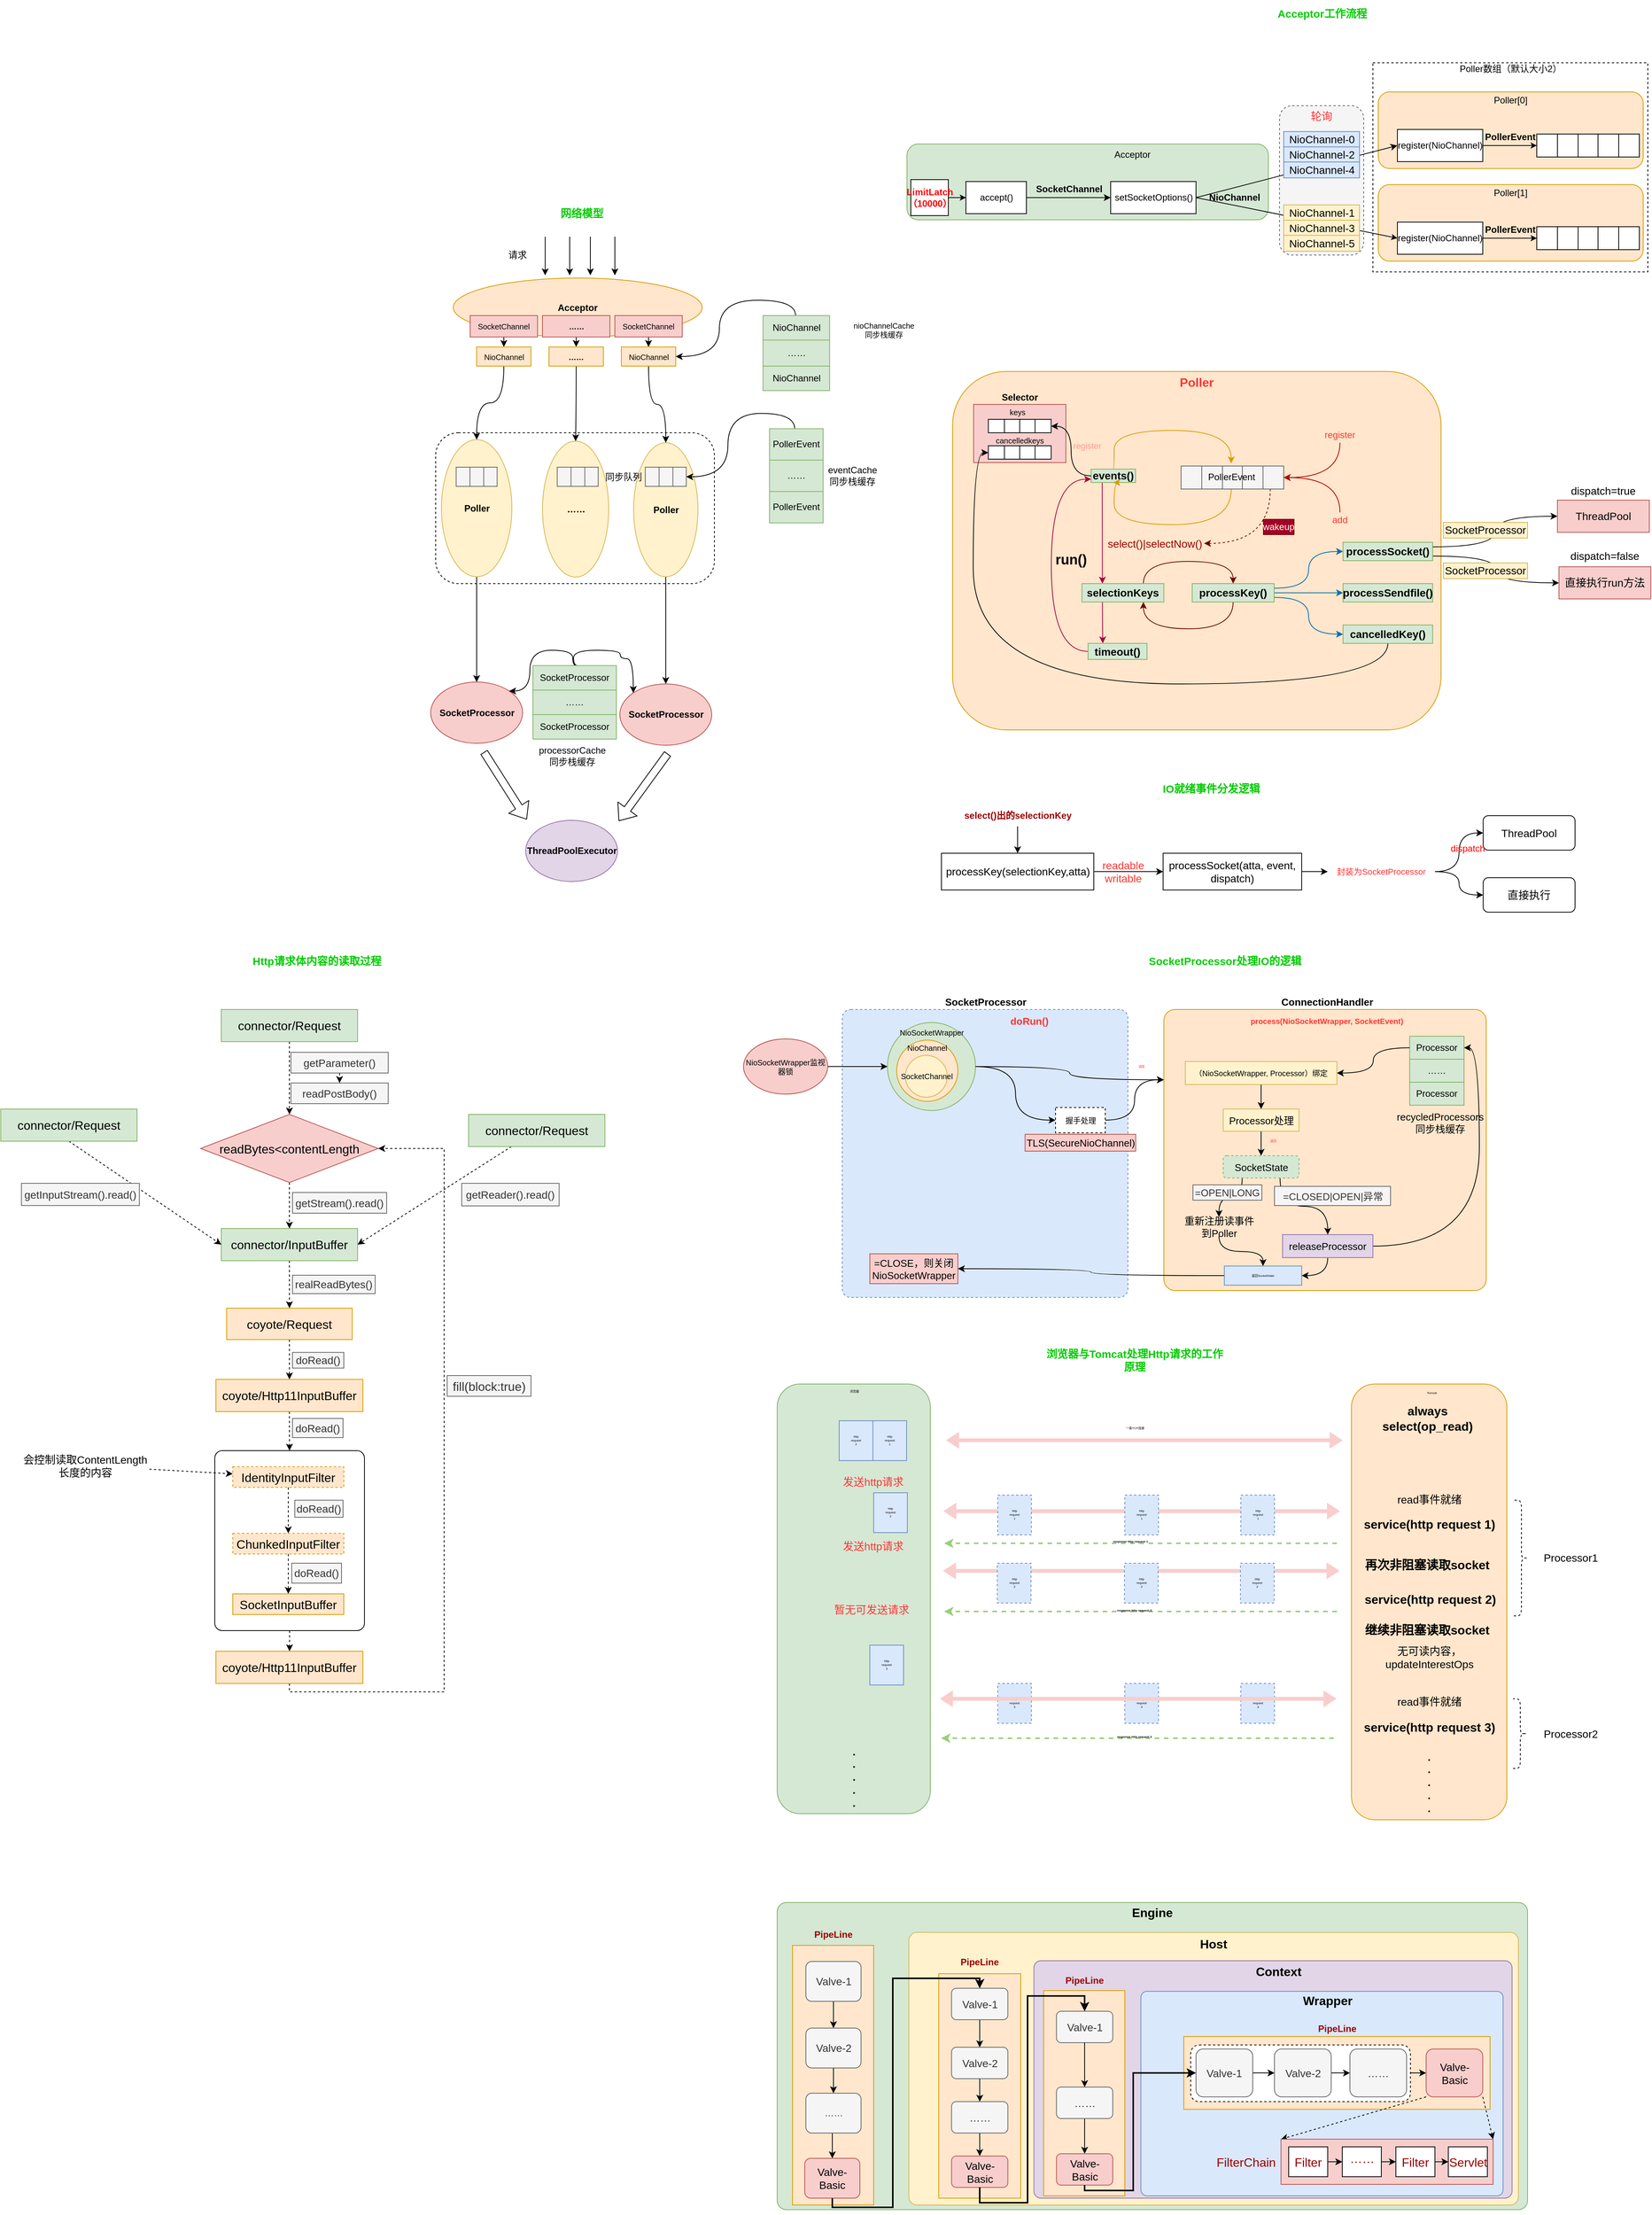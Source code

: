 <mxfile version="13.5.5" type="device"><diagram id="2sC2oECdiIPgEBz2Brmp" name="第 1 页"><mxGraphModel dx="2274" dy="1680" grid="0" gridSize="10" guides="1" tooltips="1" connect="1" arrows="1" fold="1" page="0" pageScale="1" pageWidth="827" pageHeight="1169" math="0" shadow="0"><root><mxCell id="0"/><mxCell id="1" parent="0"/><mxCell id="XIpc-_ZFcZF-za81sgDz-271" value="" style="endArrow=classic;html=1;dashed=1;fontSize=16;fontColor=#000000;strokeWidth=2;strokeColor=#97D077;" parent="1" edge="1"><mxGeometry width="50" height="50" relative="1" as="geometry"><mxPoint x="1379" y="1842.5" as="sourcePoint"/><mxPoint x="866" y="1842.5" as="targetPoint"/></mxGeometry></mxCell><mxCell id="XIpc-_ZFcZF-za81sgDz-261" value="" style="shape=flexArrow;endArrow=classic;startArrow=classic;html=1;fontSize=4;fontColor=#000000;fillColor=#f8cecc;dashed=1;width=5;endSize=5.33;endWidth=16;startWidth=16;startSize=5.33;strokeColor=none;" parent="1" edge="1"><mxGeometry width="50" height="50" relative="1" as="geometry"><mxPoint x="868.5" y="1546" as="sourcePoint"/><mxPoint x="1387.5" y="1546" as="targetPoint"/></mxGeometry></mxCell><mxCell id="XIpc-_ZFcZF-za81sgDz-195" value="" style="rounded=1;whiteSpace=wrap;html=1;fontSize=4;fillColor=#d5e8d4;strokeColor=#82b366;" parent="1" vertex="1"><mxGeometry x="652" y="1380" width="200" height="561" as="geometry"/></mxCell><mxCell id="XIpc-_ZFcZF-za81sgDz-168" value="" style="rounded=1;whiteSpace=wrap;html=1;dashed=1;fontSize=13;arcSize=3;fillColor=#dae8fc;strokeColor=#6c8ebf;" parent="1" vertex="1"><mxGeometry x="737" y="891" width="373" height="376" as="geometry"/></mxCell><mxCell id="XIpc-_ZFcZF-za81sgDz-108" value="" style="rounded=1;whiteSpace=wrap;html=1;fontSize=14;fontColor=#333333;dashed=1;fillColor=#f5f5f5;strokeColor=#666666;" parent="1" vertex="1"><mxGeometry x="1308" y="-289" width="110" height="195" as="geometry"/></mxCell><mxCell id="7M9nEXpU6fOGwkk-ahYu-130" value="" style="rounded=0;whiteSpace=wrap;html=1;dashed=1;" parent="1" vertex="1"><mxGeometry x="1430" y="-345" width="359" height="273" as="geometry"/></mxCell><mxCell id="7M9nEXpU6fOGwkk-ahYu-1" value="Acceptor" style="ellipse;whiteSpace=wrap;html=1;fontStyle=1;fillColor=#ffe6cc;strokeColor=#d79b00;" parent="1" vertex="1"><mxGeometry x="229" y="-64" width="325" height="77" as="geometry"/></mxCell><mxCell id="7M9nEXpU6fOGwkk-ahYu-4" value="SocketProcessor" style="ellipse;whiteSpace=wrap;html=1;fontStyle=1;fillColor=#f8cecc;strokeColor=#b85450;" parent="1" vertex="1"><mxGeometry x="199.5" y="463.5" width="120" height="80" as="geometry"/></mxCell><mxCell id="7M9nEXpU6fOGwkk-ahYu-6" value="ThreadPoolExecutor" style="ellipse;whiteSpace=wrap;html=1;fontStyle=1;fillColor=#e1d5e7;strokeColor=#9673a6;" parent="1" vertex="1"><mxGeometry x="323.5" y="644" width="120" height="80" as="geometry"/></mxCell><mxCell id="7M9nEXpU6fOGwkk-ahYu-8" value="" style="rounded=1;whiteSpace=wrap;html=1;dashed=1;" parent="1" vertex="1"><mxGeometry x="206" y="138" width="364" height="197" as="geometry"/></mxCell><mxCell id="7M9nEXpU6fOGwkk-ahYu-47" style="edgeStyle=orthogonalEdgeStyle;rounded=0;orthogonalLoop=1;jettySize=auto;html=1;" parent="1" source="7M9nEXpU6fOGwkk-ahYu-24" target="7M9nEXpU6fOGwkk-ahYu-4" edge="1"><mxGeometry relative="1" as="geometry"/></mxCell><mxCell id="7M9nEXpU6fOGwkk-ahYu-24" value="Poller" style="ellipse;whiteSpace=wrap;html=1;fontStyle=1;fillColor=#fff2cc;strokeColor=#d6b656;" parent="1" vertex="1"><mxGeometry x="213.5" y="147" width="92" height="179" as="geometry"/></mxCell><mxCell id="7M9nEXpU6fOGwkk-ahYu-48" style="edgeStyle=orthogonalEdgeStyle;rounded=0;orthogonalLoop=1;jettySize=auto;html=1;exitX=0.5;exitY=1;exitDx=0;exitDy=0;" parent="1" source="7M9nEXpU6fOGwkk-ahYu-25" target="7M9nEXpU6fOGwkk-ahYu-44" edge="1"><mxGeometry relative="1" as="geometry"/></mxCell><mxCell id="7M9nEXpU6fOGwkk-ahYu-25" value="Poller" style="ellipse;whiteSpace=wrap;html=1;fontStyle=1;fillColor=#fff2cc;strokeColor=#d6b656;" parent="1" vertex="1"><mxGeometry x="464.5" y="151" width="84" height="175" as="geometry"/></mxCell><mxCell id="7M9nEXpU6fOGwkk-ahYu-26" value="……" style="ellipse;whiteSpace=wrap;html=1;fontStyle=1;fillColor=#fff2cc;strokeColor=#d6b656;" parent="1" vertex="1"><mxGeometry x="345.5" y="149" width="86.5" height="177.5" as="geometry"/></mxCell><mxCell id="7M9nEXpU6fOGwkk-ahYu-44" value="SocketProcessor" style="ellipse;whiteSpace=wrap;html=1;fontStyle=1;fillColor=#f8cecc;strokeColor=#b85450;" parent="1" vertex="1"><mxGeometry x="446.5" y="466" width="120" height="80" as="geometry"/></mxCell><mxCell id="7M9nEXpU6fOGwkk-ahYu-45" value="processorCache&lt;br&gt;同步栈缓存" style="text;html=1;align=center;verticalAlign=middle;resizable=0;points=[];autosize=1;" parent="1" vertex="1"><mxGeometry x="335" y="543.5" width="97" height="32" as="geometry"/></mxCell><mxCell id="7M9nEXpU6fOGwkk-ahYu-62" style="edgeStyle=orthogonalEdgeStyle;curved=1;rounded=0;orthogonalLoop=1;jettySize=auto;html=1;entryX=1;entryY=0;entryDx=0;entryDy=0;exitX=0.521;exitY=0;exitDx=0;exitDy=0;exitPerimeter=0;" parent="1" source="7M9nEXpU6fOGwkk-ahYu-42" target="7M9nEXpU6fOGwkk-ahYu-4" edge="1"><mxGeometry relative="1" as="geometry"><Array as="points"><mxPoint x="385" y="422"/><mxPoint x="329" y="422"/><mxPoint x="329" y="475"/></Array></mxGeometry></mxCell><mxCell id="7M9nEXpU6fOGwkk-ahYu-63" style="edgeStyle=orthogonalEdgeStyle;curved=1;rounded=0;orthogonalLoop=1;jettySize=auto;html=1;entryX=0;entryY=0;entryDx=0;entryDy=0;exitX=0.536;exitY=0;exitDx=0;exitDy=0;exitPerimeter=0;" parent="1" source="7M9nEXpU6fOGwkk-ahYu-42" target="7M9nEXpU6fOGwkk-ahYu-44" edge="1"><mxGeometry relative="1" as="geometry"><Array as="points"><mxPoint x="386" y="422"/><mxPoint x="447" y="422"/><mxPoint x="447" y="433"/><mxPoint x="464" y="433"/></Array></mxGeometry></mxCell><mxCell id="7M9nEXpU6fOGwkk-ahYu-33" value="" style="shape=table;html=1;whiteSpace=wrap;startSize=0;container=1;collapsible=0;childLayout=tableLayout;fillColor=#d5e8d4;strokeColor=#82b366;" parent="1" vertex="1"><mxGeometry x="333" y="442" width="109" height="96" as="geometry"/></mxCell><mxCell id="7M9nEXpU6fOGwkk-ahYu-42" style="shape=partialRectangle;html=1;whiteSpace=wrap;collapsible=0;dropTarget=0;pointerEvents=0;fillColor=none;top=0;left=0;bottom=0;right=0;points=[[0,0.5],[1,0.5]];portConstraint=eastwest;" parent="7M9nEXpU6fOGwkk-ahYu-33" vertex="1"><mxGeometry width="109" height="32" as="geometry"/></mxCell><mxCell id="7M9nEXpU6fOGwkk-ahYu-43" value="SocketProcessor" style="shape=partialRectangle;html=1;whiteSpace=wrap;connectable=0;overflow=hidden;fillColor=none;top=0;left=0;bottom=0;right=0;" parent="7M9nEXpU6fOGwkk-ahYu-42" vertex="1"><mxGeometry width="109" height="32" as="geometry"/></mxCell><mxCell id="7M9nEXpU6fOGwkk-ahYu-40" style="shape=partialRectangle;html=1;whiteSpace=wrap;collapsible=0;dropTarget=0;pointerEvents=0;fillColor=none;top=0;left=0;bottom=0;right=0;points=[[0,0.5],[1,0.5]];portConstraint=eastwest;" parent="7M9nEXpU6fOGwkk-ahYu-33" vertex="1"><mxGeometry y="32" width="109" height="32" as="geometry"/></mxCell><mxCell id="7M9nEXpU6fOGwkk-ahYu-41" value="……" style="shape=partialRectangle;html=1;whiteSpace=wrap;connectable=0;overflow=hidden;fillColor=none;top=0;left=0;bottom=0;right=0;" parent="7M9nEXpU6fOGwkk-ahYu-40" vertex="1"><mxGeometry width="109" height="32" as="geometry"/></mxCell><mxCell id="7M9nEXpU6fOGwkk-ahYu-38" style="shape=partialRectangle;html=1;whiteSpace=wrap;collapsible=0;dropTarget=0;pointerEvents=0;fillColor=none;top=0;left=0;bottom=0;right=0;points=[[0,0.5],[1,0.5]];portConstraint=eastwest;" parent="7M9nEXpU6fOGwkk-ahYu-33" vertex="1"><mxGeometry y="64" width="109" height="32" as="geometry"/></mxCell><mxCell id="7M9nEXpU6fOGwkk-ahYu-39" value="SocketProcessor" style="shape=partialRectangle;html=1;whiteSpace=wrap;connectable=0;overflow=hidden;fillColor=none;top=0;left=0;bottom=0;right=0;" parent="7M9nEXpU6fOGwkk-ahYu-38" vertex="1"><mxGeometry width="109" height="32" as="geometry"/></mxCell><mxCell id="7M9nEXpU6fOGwkk-ahYu-56" value="eventCache&lt;br&gt;同步栈缓存" style="text;html=1;align=center;verticalAlign=middle;resizable=0;points=[];autosize=1;" parent="1" vertex="1"><mxGeometry x="713" y="178.25" width="74" height="32" as="geometry"/></mxCell><mxCell id="7M9nEXpU6fOGwkk-ahYu-57" value="同步队列" style="text;html=1;align=center;verticalAlign=middle;resizable=0;points=[];autosize=1;" parent="1" vertex="1"><mxGeometry x="421.75" y="186.5" width="58" height="18" as="geometry"/></mxCell><mxCell id="7M9nEXpU6fOGwkk-ahYu-60" value="" style="shape=flexArrow;endArrow=classic;html=1;" parent="1" edge="1"><mxGeometry width="50" height="50" relative="1" as="geometry"><mxPoint x="269" y="555" as="sourcePoint"/><mxPoint x="325" y="643" as="targetPoint"/></mxGeometry></mxCell><mxCell id="7M9nEXpU6fOGwkk-ahYu-61" value="" style="shape=flexArrow;endArrow=classic;html=1;" parent="1" edge="1"><mxGeometry width="50" height="50" relative="1" as="geometry"><mxPoint x="509" y="557" as="sourcePoint"/><mxPoint x="445" y="645" as="targetPoint"/></mxGeometry></mxCell><mxCell id="7M9nEXpU6fOGwkk-ahYu-64" style="edgeStyle=orthogonalEdgeStyle;curved=1;rounded=0;orthogonalLoop=1;jettySize=auto;html=1;exitX=0.471;exitY=0.012;exitDx=0;exitDy=0;exitPerimeter=0;" parent="1" source="7M9nEXpU6fOGwkk-ahYu-50" target="7M9nEXpU6fOGwkk-ahYu-84" edge="1"><mxGeometry relative="1" as="geometry"><mxPoint x="452" y="65" as="targetPoint"/></mxGeometry></mxCell><mxCell id="7M9nEXpU6fOGwkk-ahYu-69" value="请求" style="text;html=1;strokeColor=none;fillColor=none;align=center;verticalAlign=middle;whiteSpace=wrap;rounded=0;" parent="1" vertex="1"><mxGeometry x="293" y="-103.75" width="40" height="20" as="geometry"/></mxCell><mxCell id="7M9nEXpU6fOGwkk-ahYu-9" value="" style="shape=table;html=1;whiteSpace=wrap;startSize=0;container=1;collapsible=0;childLayout=tableLayout;fillColor=#f5f5f5;strokeColor=#666666;fontColor=#333333;" parent="1" vertex="1"><mxGeometry x="232.75" y="183" width="53.5" height="25" as="geometry"/></mxCell><mxCell id="7M9nEXpU6fOGwkk-ahYu-10" value="" style="shape=partialRectangle;html=1;whiteSpace=wrap;collapsible=0;dropTarget=0;pointerEvents=0;fillColor=none;top=0;left=0;bottom=0;right=0;points=[[0,0.5],[1,0.5]];portConstraint=eastwest;" parent="7M9nEXpU6fOGwkk-ahYu-9" vertex="1"><mxGeometry width="53.5" height="25" as="geometry"/></mxCell><mxCell id="7M9nEXpU6fOGwkk-ahYu-11" value="" style="shape=partialRectangle;html=1;whiteSpace=wrap;connectable=0;overflow=hidden;fillColor=none;top=0;left=0;bottom=0;right=0;" parent="7M9nEXpU6fOGwkk-ahYu-10" vertex="1"><mxGeometry width="18" height="25" as="geometry"/></mxCell><mxCell id="7M9nEXpU6fOGwkk-ahYu-76" style="shape=partialRectangle;html=1;whiteSpace=wrap;connectable=0;overflow=hidden;fillColor=none;top=0;left=0;bottom=0;right=0;" parent="7M9nEXpU6fOGwkk-ahYu-10" vertex="1"><mxGeometry x="18" width="18" height="25" as="geometry"/></mxCell><mxCell id="7M9nEXpU6fOGwkk-ahYu-77" style="shape=partialRectangle;html=1;whiteSpace=wrap;connectable=0;overflow=hidden;fillColor=none;top=0;left=0;bottom=0;right=0;" parent="7M9nEXpU6fOGwkk-ahYu-10" vertex="1"><mxGeometry x="36" width="18" height="25" as="geometry"/></mxCell><mxCell id="7M9nEXpU6fOGwkk-ahYu-78" value="" style="shape=table;html=1;whiteSpace=wrap;startSize=0;container=1;collapsible=0;childLayout=tableLayout;fillColor=#f5f5f5;strokeColor=#666666;fontColor=#333333;" parent="1" vertex="1"><mxGeometry x="364.75" y="183" width="53.5" height="25" as="geometry"/></mxCell><mxCell id="7M9nEXpU6fOGwkk-ahYu-79" value="" style="shape=partialRectangle;html=1;whiteSpace=wrap;collapsible=0;dropTarget=0;pointerEvents=0;fillColor=none;top=0;left=0;bottom=0;right=0;points=[[0,0.5],[1,0.5]];portConstraint=eastwest;" parent="7M9nEXpU6fOGwkk-ahYu-78" vertex="1"><mxGeometry width="53.5" height="25" as="geometry"/></mxCell><mxCell id="7M9nEXpU6fOGwkk-ahYu-80" value="" style="shape=partialRectangle;html=1;whiteSpace=wrap;connectable=0;overflow=hidden;fillColor=none;top=0;left=0;bottom=0;right=0;" parent="7M9nEXpU6fOGwkk-ahYu-79" vertex="1"><mxGeometry width="18" height="25" as="geometry"/></mxCell><mxCell id="7M9nEXpU6fOGwkk-ahYu-81" style="shape=partialRectangle;html=1;whiteSpace=wrap;connectable=0;overflow=hidden;fillColor=none;top=0;left=0;bottom=0;right=0;" parent="7M9nEXpU6fOGwkk-ahYu-79" vertex="1"><mxGeometry x="18" width="18" height="25" as="geometry"/></mxCell><mxCell id="7M9nEXpU6fOGwkk-ahYu-82" style="shape=partialRectangle;html=1;whiteSpace=wrap;connectable=0;overflow=hidden;fillColor=none;top=0;left=0;bottom=0;right=0;" parent="7M9nEXpU6fOGwkk-ahYu-79" vertex="1"><mxGeometry x="36" width="18" height="25" as="geometry"/></mxCell><mxCell id="7M9nEXpU6fOGwkk-ahYu-83" value="" style="shape=table;html=1;whiteSpace=wrap;startSize=0;container=1;collapsible=0;childLayout=tableLayout;fillColor=#f5f5f5;strokeColor=#666666;fontColor=#333333;" parent="1" vertex="1"><mxGeometry x="479.75" y="183" width="53.5" height="25" as="geometry"/></mxCell><mxCell id="7M9nEXpU6fOGwkk-ahYu-84" value="" style="shape=partialRectangle;html=1;whiteSpace=wrap;collapsible=0;dropTarget=0;pointerEvents=0;fillColor=none;top=0;left=0;bottom=0;right=0;points=[[0,0.5],[1,0.5]];portConstraint=eastwest;" parent="7M9nEXpU6fOGwkk-ahYu-83" vertex="1"><mxGeometry width="53.5" height="25" as="geometry"/></mxCell><mxCell id="7M9nEXpU6fOGwkk-ahYu-85" value="" style="shape=partialRectangle;html=1;whiteSpace=wrap;connectable=0;overflow=hidden;fillColor=none;top=0;left=0;bottom=0;right=0;" parent="7M9nEXpU6fOGwkk-ahYu-84" vertex="1"><mxGeometry width="18" height="25" as="geometry"/></mxCell><mxCell id="7M9nEXpU6fOGwkk-ahYu-86" style="shape=partialRectangle;html=1;whiteSpace=wrap;connectable=0;overflow=hidden;fillColor=none;top=0;left=0;bottom=0;right=0;" parent="7M9nEXpU6fOGwkk-ahYu-84" vertex="1"><mxGeometry x="18" width="18" height="25" as="geometry"/></mxCell><mxCell id="7M9nEXpU6fOGwkk-ahYu-87" style="shape=partialRectangle;html=1;whiteSpace=wrap;connectable=0;overflow=hidden;fillColor=none;top=0;left=0;bottom=0;right=0;" parent="7M9nEXpU6fOGwkk-ahYu-84" vertex="1"><mxGeometry x="36" width="18" height="25" as="geometry"/></mxCell><mxCell id="7M9nEXpU6fOGwkk-ahYu-96" value="" style="group" parent="1" vertex="1" connectable="0"><mxGeometry x="346" y="-120" width="94" height="52.5" as="geometry"/></mxCell><mxCell id="7M9nEXpU6fOGwkk-ahYu-95" value="" style="group" parent="7M9nEXpU6fOGwkk-ahYu-96" vertex="1" connectable="0"><mxGeometry width="94" height="52.5" as="geometry"/></mxCell><mxCell id="7M9nEXpU6fOGwkk-ahYu-94" value="" style="group" parent="7M9nEXpU6fOGwkk-ahYu-95" vertex="1" connectable="0"><mxGeometry width="94" height="52.5" as="geometry"/></mxCell><mxCell id="7M9nEXpU6fOGwkk-ahYu-66" value="" style="endArrow=classic;html=1;" parent="7M9nEXpU6fOGwkk-ahYu-94" edge="1"><mxGeometry width="50" height="50" relative="1" as="geometry"><mxPoint x="3" y="2" as="sourcePoint"/><mxPoint x="3" y="52.5" as="targetPoint"/></mxGeometry></mxCell><mxCell id="7M9nEXpU6fOGwkk-ahYu-91" value="" style="endArrow=classic;html=1;" parent="7M9nEXpU6fOGwkk-ahYu-94" edge="1"><mxGeometry width="50" height="50" relative="1" as="geometry"><mxPoint x="35" y="2" as="sourcePoint"/><mxPoint x="35" y="52.5" as="targetPoint"/></mxGeometry></mxCell><mxCell id="7M9nEXpU6fOGwkk-ahYu-92" value="" style="endArrow=classic;html=1;" parent="7M9nEXpU6fOGwkk-ahYu-94" edge="1"><mxGeometry width="50" height="50" relative="1" as="geometry"><mxPoint x="94" y="2" as="sourcePoint"/><mxPoint x="94" y="52.5" as="targetPoint"/></mxGeometry></mxCell><mxCell id="7M9nEXpU6fOGwkk-ahYu-93" value="" style="endArrow=classic;html=1;" parent="7M9nEXpU6fOGwkk-ahYu-94" edge="1"><mxGeometry width="50" height="50" relative="1" as="geometry"><mxPoint x="62" y="2" as="sourcePoint"/><mxPoint x="62" y="52.5" as="targetPoint"/></mxGeometry></mxCell><mxCell id="7M9nEXpU6fOGwkk-ahYu-97" value="" style="rounded=1;whiteSpace=wrap;html=1;fillColor=#d5e8d4;strokeColor=#82b366;" parent="1" vertex="1"><mxGeometry x="821.5" y="-239" width="472" height="99" as="geometry"/></mxCell><mxCell id="7M9nEXpU6fOGwkk-ahYu-98" value="Acceptor" style="text;html=1;strokeColor=none;fillColor=none;align=center;verticalAlign=middle;whiteSpace=wrap;rounded=0;" parent="1" vertex="1"><mxGeometry x="1085" y="-234" width="62" height="18" as="geometry"/></mxCell><mxCell id="7M9nEXpU6fOGwkk-ahYu-102" style="rounded=0;orthogonalLoop=1;jettySize=auto;html=1;exitX=1;exitY=0.5;exitDx=0;exitDy=0;entryX=0;entryY=0.5;entryDx=0;entryDy=0;" parent="1" source="7M9nEXpU6fOGwkk-ahYu-99" target="7M9nEXpU6fOGwkk-ahYu-100" edge="1"><mxGeometry relative="1" as="geometry"/></mxCell><mxCell id="7M9nEXpU6fOGwkk-ahYu-99" value="accept()" style="rounded=0;whiteSpace=wrap;html=1;" parent="1" vertex="1"><mxGeometry x="898.5" y="-190" width="79" height="42" as="geometry"/></mxCell><mxCell id="7M9nEXpU6fOGwkk-ahYu-100" value="setSocketOptions()" style="rounded=0;whiteSpace=wrap;html=1;" parent="1" vertex="1"><mxGeometry x="1087.5" y="-190" width="111.5" height="42" as="geometry"/></mxCell><mxCell id="7M9nEXpU6fOGwkk-ahYu-103" value="SocketChannel" style="text;html=1;strokeColor=none;fillColor=none;align=center;verticalAlign=middle;whiteSpace=wrap;rounded=0;fontStyle=1" parent="1" vertex="1"><mxGeometry x="990.5" y="-190" width="85" height="19" as="geometry"/></mxCell><mxCell id="7M9nEXpU6fOGwkk-ahYu-104" value="" style="rounded=1;whiteSpace=wrap;html=1;fillColor=#ffe6cc;strokeColor=#d79b00;" parent="1" vertex="1"><mxGeometry x="1437" y="-307" width="346" height="100" as="geometry"/></mxCell><mxCell id="7M9nEXpU6fOGwkk-ahYu-136" style="edgeStyle=none;rounded=0;orthogonalLoop=1;jettySize=auto;html=1;exitX=1;exitY=0.5;exitDx=0;exitDy=0;startSize=5;endSize=5;" parent="1" source="7M9nEXpU6fOGwkk-ahYu-105" target="7M9nEXpU6fOGwkk-ahYu-110" edge="1"><mxGeometry relative="1" as="geometry"/></mxCell><mxCell id="7M9nEXpU6fOGwkk-ahYu-105" value="register(NioChannel)" style="rounded=0;whiteSpace=wrap;html=1;" parent="1" vertex="1"><mxGeometry x="1462" y="-258" width="111.5" height="42" as="geometry"/></mxCell><mxCell id="7M9nEXpU6fOGwkk-ahYu-106" style="edgeStyle=none;rounded=0;orthogonalLoop=1;jettySize=auto;html=1;exitX=1;exitY=0.5;exitDx=0;exitDy=0;entryX=0;entryY=0.5;entryDx=0;entryDy=0;" parent="1" source="7M9nEXpU6fOGwkk-ahYu-100" target="7M9nEXpU6fOGwkk-ahYu-105" edge="1"><mxGeometry relative="1" as="geometry"/></mxCell><mxCell id="7M9nEXpU6fOGwkk-ahYu-107" value="NioChannel" style="text;html=1;strokeColor=none;fillColor=none;align=center;verticalAlign=middle;whiteSpace=wrap;rounded=0;fontStyle=1" parent="1" vertex="1"><mxGeometry x="1206.5" y="-178.5" width="85" height="19" as="geometry"/></mxCell><mxCell id="7M9nEXpU6fOGwkk-ahYu-108" value="Poller[0]" style="text;html=1;strokeColor=none;fillColor=none;align=center;verticalAlign=middle;whiteSpace=wrap;rounded=0;" parent="1" vertex="1"><mxGeometry x="1579" y="-305" width="62" height="18" as="geometry"/></mxCell><mxCell id="7M9nEXpU6fOGwkk-ahYu-118" value="" style="rounded=1;whiteSpace=wrap;html=1;fillColor=#ffe6cc;strokeColor=#d79b00;" parent="1" vertex="1"><mxGeometry x="1437" y="-186" width="346" height="100" as="geometry"/></mxCell><mxCell id="7M9nEXpU6fOGwkk-ahYu-135" style="edgeStyle=none;rounded=0;orthogonalLoop=1;jettySize=auto;html=1;exitX=1;exitY=0.5;exitDx=0;exitDy=0;entryX=0;entryY=0.5;entryDx=0;entryDy=0;startSize=5;endSize=5;" parent="1" source="7M9nEXpU6fOGwkk-ahYu-119" target="7M9nEXpU6fOGwkk-ahYu-123" edge="1"><mxGeometry relative="1" as="geometry"/></mxCell><mxCell id="7M9nEXpU6fOGwkk-ahYu-119" value="register(NioChannel)" style="rounded=0;whiteSpace=wrap;html=1;" parent="1" vertex="1"><mxGeometry x="1462" y="-137" width="111.5" height="42" as="geometry"/></mxCell><mxCell id="7M9nEXpU6fOGwkk-ahYu-120" value="Poller[1]" style="text;html=1;strokeColor=none;fillColor=none;align=center;verticalAlign=middle;whiteSpace=wrap;rounded=0;" parent="1" vertex="1"><mxGeometry x="1579" y="-184" width="62" height="18" as="geometry"/></mxCell><mxCell id="7M9nEXpU6fOGwkk-ahYu-129" style="edgeStyle=none;rounded=0;orthogonalLoop=1;jettySize=auto;html=1;exitX=1;exitY=0.5;exitDx=0;exitDy=0;entryX=0;entryY=0.5;entryDx=0;entryDy=0;startSize=5;endSize=5;" parent="1" source="7M9nEXpU6fOGwkk-ahYu-100" target="7M9nEXpU6fOGwkk-ahYu-119" edge="1"><mxGeometry relative="1" as="geometry"/></mxCell><mxCell id="7M9nEXpU6fOGwkk-ahYu-131" value="Poller数组（默认大小2）" style="text;html=1;strokeColor=none;fillColor=none;align=center;verticalAlign=middle;whiteSpace=wrap;rounded=0;" parent="1" vertex="1"><mxGeometry x="1540.5" y="-347" width="138" height="20" as="geometry"/></mxCell><mxCell id="7M9nEXpU6fOGwkk-ahYu-134" value="PollerEvent" style="text;html=1;strokeColor=none;fillColor=none;align=center;verticalAlign=middle;whiteSpace=wrap;rounded=0;fontStyle=1" parent="1" vertex="1"><mxGeometry x="1567" y="-137" width="85" height="19" as="geometry"/></mxCell><mxCell id="7M9nEXpU6fOGwkk-ahYu-137" value="PollerEvent" style="text;html=1;strokeColor=none;fillColor=none;align=center;verticalAlign=middle;whiteSpace=wrap;rounded=0;fontStyle=1" parent="1" vertex="1"><mxGeometry x="1567" y="-258" width="85" height="19" as="geometry"/></mxCell><mxCell id="7M9nEXpU6fOGwkk-ahYu-141" style="edgeStyle=none;rounded=0;orthogonalLoop=1;jettySize=auto;html=1;exitX=1;exitY=0.5;exitDx=0;exitDy=0;entryX=0;entryY=0.5;entryDx=0;entryDy=0;startSize=5;endSize=5;fontColor=#FF0000;" parent="1" source="7M9nEXpU6fOGwkk-ahYu-138" target="7M9nEXpU6fOGwkk-ahYu-99" edge="1"><mxGeometry relative="1" as="geometry"/></mxCell><mxCell id="7M9nEXpU6fOGwkk-ahYu-138" value="" style="rounded=0;whiteSpace=wrap;html=1;" parent="1" vertex="1"><mxGeometry x="826.5" y="-192.5" width="49" height="47" as="geometry"/></mxCell><mxCell id="7M9nEXpU6fOGwkk-ahYu-139" value="LimitLatch&lt;br&gt;（10000）" style="text;html=1;strokeColor=none;fillColor=none;align=center;verticalAlign=middle;whiteSpace=wrap;rounded=0;fontStyle=1;fontColor=#FF0000;" parent="1" vertex="1"><mxGeometry x="820.5" y="-186.5" width="61" height="35" as="geometry"/></mxCell><mxCell id="XIpc-_ZFcZF-za81sgDz-8" value="" style="rounded=1;whiteSpace=wrap;html=1;fillColor=#ffe6cc;strokeColor=#d79b00;" parent="1" vertex="1"><mxGeometry x="881" y="58" width="638" height="468" as="geometry"/></mxCell><mxCell id="XIpc-_ZFcZF-za81sgDz-24" style="edgeStyle=orthogonalEdgeStyle;curved=1;rounded=0;orthogonalLoop=1;jettySize=auto;html=1;exitX=0.5;exitY=0;exitDx=0;exitDy=0;fillColor=#ffe6cc;strokeColor=#d79b00;" parent="1" source="XIpc-_ZFcZF-za81sgDz-14" edge="1"><mxGeometry relative="1" as="geometry"><mxPoint x="1245" y="178" as="targetPoint"/><Array as="points"><mxPoint x="1092" y="135"/><mxPoint x="1245" y="135"/></Array></mxGeometry></mxCell><mxCell id="XIpc-_ZFcZF-za81sgDz-39" style="edgeStyle=orthogonalEdgeStyle;curved=1;rounded=0;orthogonalLoop=1;jettySize=auto;html=1;exitX=0.25;exitY=1;exitDx=0;exitDy=0;entryX=0.25;entryY=0;entryDx=0;entryDy=0;fontSize=14;fillColor=#d80073;strokeColor=#A50040;" parent="1" source="XIpc-_ZFcZF-za81sgDz-14" target="XIpc-_ZFcZF-za81sgDz-37" edge="1"><mxGeometry relative="1" as="geometry"/></mxCell><mxCell id="XIpc-_ZFcZF-za81sgDz-14" value="events()" style="text;html=1;strokeColor=#82b366;fillColor=#d5e8d4;align=center;verticalAlign=middle;whiteSpace=wrap;rounded=0;fontStyle=1;fontSize=14;" parent="1" vertex="1"><mxGeometry x="1062" y="185.5" width="58" height="17.5" as="geometry"/></mxCell><mxCell id="XIpc-_ZFcZF-za81sgDz-26" style="edgeStyle=orthogonalEdgeStyle;curved=1;rounded=0;orthogonalLoop=1;jettySize=auto;html=1;entryX=0.5;entryY=1;entryDx=0;entryDy=0;exitX=0.489;exitY=1.017;exitDx=0;exitDy=0;exitPerimeter=0;fillColor=#ffe6cc;strokeColor=#d79b00;" parent="1" source="XIpc-_ZFcZF-za81sgDz-18" target="XIpc-_ZFcZF-za81sgDz-14" edge="1"><mxGeometry relative="1" as="geometry"><Array as="points"><mxPoint x="1245" y="258"/><mxPoint x="1092" y="258"/></Array></mxGeometry></mxCell><mxCell id="XIpc-_ZFcZF-za81sgDz-17" value="" style="shape=table;html=1;whiteSpace=wrap;startSize=0;container=1;collapsible=0;childLayout=tableLayout;fillColor=#f5f5f5;strokeColor=#666666;fontColor=#333333;" parent="1" vertex="1"><mxGeometry x="1179.5" y="181.5" width="134" height="30" as="geometry"/></mxCell><mxCell id="XIpc-_ZFcZF-za81sgDz-18" value="" style="shape=partialRectangle;html=1;whiteSpace=wrap;collapsible=0;dropTarget=0;pointerEvents=0;fillColor=none;top=0;left=0;bottom=0;right=0;points=[[0,0.5],[1,0.5]];portConstraint=eastwest;" parent="XIpc-_ZFcZF-za81sgDz-17" vertex="1"><mxGeometry width="134" height="30" as="geometry"/></mxCell><mxCell id="XIpc-_ZFcZF-za81sgDz-19" value="" style="shape=partialRectangle;html=1;whiteSpace=wrap;connectable=0;overflow=hidden;fillColor=none;top=0;left=0;bottom=0;right=0;" parent="XIpc-_ZFcZF-za81sgDz-18" vertex="1"><mxGeometry width="27" height="30" as="geometry"/></mxCell><mxCell id="XIpc-_ZFcZF-za81sgDz-20" style="shape=partialRectangle;html=1;whiteSpace=wrap;connectable=0;overflow=hidden;fillColor=none;top=0;left=0;bottom=0;right=0;" parent="XIpc-_ZFcZF-za81sgDz-18" vertex="1"><mxGeometry x="27" width="27" height="30" as="geometry"/></mxCell><mxCell id="XIpc-_ZFcZF-za81sgDz-21" style="shape=partialRectangle;html=1;whiteSpace=wrap;connectable=0;overflow=hidden;fillColor=none;top=0;left=0;bottom=0;right=0;" parent="XIpc-_ZFcZF-za81sgDz-18" vertex="1"><mxGeometry x="54" width="26" height="30" as="geometry"/></mxCell><mxCell id="XIpc-_ZFcZF-za81sgDz-22" style="shape=partialRectangle;html=1;whiteSpace=wrap;connectable=0;overflow=hidden;fillColor=none;top=0;left=0;bottom=0;right=0;" parent="XIpc-_ZFcZF-za81sgDz-18" vertex="1"><mxGeometry x="80" width="27" height="30" as="geometry"/></mxCell><mxCell id="XIpc-_ZFcZF-za81sgDz-23" style="shape=partialRectangle;html=1;whiteSpace=wrap;connectable=0;overflow=hidden;fillColor=none;top=0;left=0;bottom=0;right=0;" parent="XIpc-_ZFcZF-za81sgDz-18" vertex="1"><mxGeometry x="107" width="27" height="30" as="geometry"/></mxCell><mxCell id="XIpc-_ZFcZF-za81sgDz-13" value="PollerEvent" style="text;html=1;strokeColor=none;fillColor=none;align=center;verticalAlign=middle;whiteSpace=wrap;rounded=0;" parent="1" vertex="1"><mxGeometry x="1209.5" y="185.5" width="71" height="20" as="geometry"/></mxCell><mxCell id="XIpc-_ZFcZF-za81sgDz-27" value="" style="rounded=0;whiteSpace=wrap;html=1;fillColor=#f8cecc;strokeColor=#b85450;" parent="1" vertex="1"><mxGeometry x="908.5" y="101" width="120.5" height="76" as="geometry"/></mxCell><mxCell id="XIpc-_ZFcZF-za81sgDz-28" value="Selector" style="text;html=1;strokeColor=none;fillColor=none;align=center;verticalAlign=middle;whiteSpace=wrap;rounded=0;fontStyle=1" parent="1" vertex="1"><mxGeometry x="943.5" y="83" width="50" height="18" as="geometry"/></mxCell><mxCell id="XIpc-_ZFcZF-za81sgDz-36" style="edgeStyle=orthogonalEdgeStyle;curved=1;rounded=0;orthogonalLoop=1;jettySize=auto;html=1;exitX=0;exitY=0.5;exitDx=0;exitDy=0;entryX=1;entryY=0.5;entryDx=0;entryDy=0;" parent="1" source="XIpc-_ZFcZF-za81sgDz-14" target="XIpc-_ZFcZF-za81sgDz-30" edge="1"><mxGeometry relative="1" as="geometry"/></mxCell><mxCell id="XIpc-_ZFcZF-za81sgDz-42" style="edgeStyle=orthogonalEdgeStyle;curved=1;rounded=0;orthogonalLoop=1;jettySize=auto;html=1;exitX=0.75;exitY=0;exitDx=0;exitDy=0;entryX=0.5;entryY=0;entryDx=0;entryDy=0;fontSize=14;fillColor=#a20025;strokeColor=#6F0000;" parent="1" source="XIpc-_ZFcZF-za81sgDz-37" target="XIpc-_ZFcZF-za81sgDz-41" edge="1"><mxGeometry relative="1" as="geometry"><Array as="points"><mxPoint x="1130" y="306"/><mxPoint x="1248" y="306"/></Array></mxGeometry></mxCell><mxCell id="XIpc-_ZFcZF-za81sgDz-78" style="edgeStyle=orthogonalEdgeStyle;curved=1;rounded=0;orthogonalLoop=1;jettySize=auto;html=1;exitX=0;exitY=0.5;exitDx=0;exitDy=0;entryX=0;entryY=0.75;entryDx=0;entryDy=0;startArrow=none;startFill=0;endArrow=classic;endFill=1;fontSize=12;fontColor=#FF3333;fillColor=#d80073;strokeColor=#A50040;" parent="1" source="XIpc-_ZFcZF-za81sgDz-81" target="XIpc-_ZFcZF-za81sgDz-14" edge="1"><mxGeometry relative="1" as="geometry"><Array as="points"><mxPoint x="1010" y="424"/><mxPoint x="1010" y="199"/></Array></mxGeometry></mxCell><mxCell id="XIpc-_ZFcZF-za81sgDz-82" style="edgeStyle=orthogonalEdgeStyle;curved=1;rounded=0;orthogonalLoop=1;jettySize=auto;html=1;exitX=0.25;exitY=1;exitDx=0;exitDy=0;entryX=0.25;entryY=0;entryDx=0;entryDy=0;startArrow=none;startFill=0;endArrow=classic;endFill=1;fontSize=11;fontColor=#FF9999;fillColor=#d80073;strokeColor=#A50040;" parent="1" source="XIpc-_ZFcZF-za81sgDz-37" target="XIpc-_ZFcZF-za81sgDz-81" edge="1"><mxGeometry relative="1" as="geometry"/></mxCell><mxCell id="XIpc-_ZFcZF-za81sgDz-37" value="selectionKeys" style="text;html=1;strokeColor=#82b366;fillColor=#d5e8d4;align=center;verticalAlign=middle;whiteSpace=wrap;rounded=0;fontStyle=1;fontSize=14;" parent="1" vertex="1"><mxGeometry x="1050" y="335" width="107" height="24" as="geometry"/></mxCell><mxCell id="XIpc-_ZFcZF-za81sgDz-76" style="edgeStyle=orthogonalEdgeStyle;curved=1;rounded=0;orthogonalLoop=1;jettySize=auto;html=1;exitX=1;exitY=0.5;exitDx=0;exitDy=0;entryX=0.869;entryY=1.017;entryDx=0;entryDy=0;entryPerimeter=0;fontSize=12;endArrow=none;endFill=0;startArrow=classic;startFill=1;dashed=1;fillColor=#a20025;strokeColor=#6F0000;" parent="1" source="XIpc-_ZFcZF-za81sgDz-40" target="XIpc-_ZFcZF-za81sgDz-18" edge="1"><mxGeometry relative="1" as="geometry"/></mxCell><mxCell id="XIpc-_ZFcZF-za81sgDz-40" value="select()|selectNow()" style="text;html=1;strokeColor=none;fillColor=none;align=center;verticalAlign=middle;whiteSpace=wrap;rounded=0;fontSize=14;fontColor=#990000;" parent="1" vertex="1"><mxGeometry x="1080.5" y="271" width="129" height="23" as="geometry"/></mxCell><mxCell id="XIpc-_ZFcZF-za81sgDz-43" style="edgeStyle=orthogonalEdgeStyle;curved=1;rounded=0;orthogonalLoop=1;jettySize=auto;html=1;exitX=0.5;exitY=1;exitDx=0;exitDy=0;entryX=0.75;entryY=1;entryDx=0;entryDy=0;fontSize=14;fillColor=#a20025;strokeColor=#6F0000;" parent="1" source="XIpc-_ZFcZF-za81sgDz-41" target="XIpc-_ZFcZF-za81sgDz-37" edge="1"><mxGeometry relative="1" as="geometry"><Array as="points"><mxPoint x="1248" y="394"/><mxPoint x="1130" y="394"/></Array></mxGeometry></mxCell><mxCell id="XIpc-_ZFcZF-za81sgDz-47" style="edgeStyle=orthogonalEdgeStyle;curved=1;rounded=0;orthogonalLoop=1;jettySize=auto;html=1;exitX=1;exitY=0.25;exitDx=0;exitDy=0;entryX=0;entryY=0.5;entryDx=0;entryDy=0;fontSize=14;fillColor=#1ba1e2;strokeColor=#006EAF;" parent="1" source="XIpc-_ZFcZF-za81sgDz-41" target="XIpc-_ZFcZF-za81sgDz-44" edge="1"><mxGeometry relative="1" as="geometry"/></mxCell><mxCell id="XIpc-_ZFcZF-za81sgDz-48" style="edgeStyle=orthogonalEdgeStyle;curved=1;rounded=0;orthogonalLoop=1;jettySize=auto;html=1;exitX=1;exitY=0.5;exitDx=0;exitDy=0;entryX=0;entryY=0.5;entryDx=0;entryDy=0;fontSize=14;fillColor=#1ba1e2;strokeColor=#006EAF;" parent="1" source="XIpc-_ZFcZF-za81sgDz-41" target="XIpc-_ZFcZF-za81sgDz-45" edge="1"><mxGeometry relative="1" as="geometry"/></mxCell><mxCell id="XIpc-_ZFcZF-za81sgDz-49" style="edgeStyle=orthogonalEdgeStyle;curved=1;rounded=0;orthogonalLoop=1;jettySize=auto;html=1;exitX=1;exitY=0.75;exitDx=0;exitDy=0;entryX=0;entryY=0.5;entryDx=0;entryDy=0;fontSize=14;fillColor=#1ba1e2;strokeColor=#006EAF;" parent="1" source="XIpc-_ZFcZF-za81sgDz-41" target="XIpc-_ZFcZF-za81sgDz-46" edge="1"><mxGeometry relative="1" as="geometry"/></mxCell><mxCell id="XIpc-_ZFcZF-za81sgDz-41" value="processKey()" style="text;html=1;strokeColor=#82b366;fillColor=#d5e8d4;align=center;verticalAlign=middle;whiteSpace=wrap;rounded=0;fontStyle=1;fontSize=14;" parent="1" vertex="1"><mxGeometry x="1194" y="335" width="107" height="24" as="geometry"/></mxCell><mxCell id="XIpc-_ZFcZF-za81sgDz-60" style="edgeStyle=orthogonalEdgeStyle;curved=1;rounded=0;orthogonalLoop=1;jettySize=auto;html=1;exitX=1;exitY=0.25;exitDx=0;exitDy=0;entryX=0;entryY=0.5;entryDx=0;entryDy=0;fontSize=14;" parent="1" source="XIpc-_ZFcZF-za81sgDz-44" target="XIpc-_ZFcZF-za81sgDz-58" edge="1"><mxGeometry relative="1" as="geometry"/></mxCell><mxCell id="XIpc-_ZFcZF-za81sgDz-61" style="edgeStyle=orthogonalEdgeStyle;curved=1;rounded=0;orthogonalLoop=1;jettySize=auto;html=1;exitX=1;exitY=0.75;exitDx=0;exitDy=0;entryX=0;entryY=0.5;entryDx=0;entryDy=0;fontSize=14;" parent="1" source="XIpc-_ZFcZF-za81sgDz-44" target="XIpc-_ZFcZF-za81sgDz-59" edge="1"><mxGeometry relative="1" as="geometry"/></mxCell><mxCell id="XIpc-_ZFcZF-za81sgDz-44" value="processSocket()" style="text;html=1;strokeColor=#82b366;fillColor=#d5e8d4;align=center;verticalAlign=middle;whiteSpace=wrap;rounded=0;fontStyle=1;fontSize=14;" parent="1" vertex="1"><mxGeometry x="1391" y="281" width="117" height="24" as="geometry"/></mxCell><mxCell id="XIpc-_ZFcZF-za81sgDz-45" value="processSendfile()" style="text;html=1;strokeColor=#82b366;fillColor=#d5e8d4;align=center;verticalAlign=middle;whiteSpace=wrap;rounded=0;fontStyle=1;fontSize=14;" parent="1" vertex="1"><mxGeometry x="1391" y="335" width="117" height="24" as="geometry"/></mxCell><mxCell id="XIpc-_ZFcZF-za81sgDz-57" style="edgeStyle=orthogonalEdgeStyle;curved=1;rounded=0;orthogonalLoop=1;jettySize=auto;html=1;exitX=0.5;exitY=1;exitDx=0;exitDy=0;entryX=0;entryY=0.5;entryDx=0;entryDy=0;fontSize=14;" parent="1" source="XIpc-_ZFcZF-za81sgDz-46" target="XIpc-_ZFcZF-za81sgDz-51" edge="1"><mxGeometry relative="1" as="geometry"><Array as="points"><mxPoint x="1450" y="466"/><mxPoint x="908" y="466"/><mxPoint x="908" y="164"/></Array></mxGeometry></mxCell><mxCell id="XIpc-_ZFcZF-za81sgDz-46" value="cancelledKey()" style="text;html=1;strokeColor=#82b366;fillColor=#d5e8d4;align=center;verticalAlign=middle;whiteSpace=wrap;rounded=0;fontStyle=1;fontSize=14;" parent="1" vertex="1"><mxGeometry x="1391" y="389" width="117" height="24" as="geometry"/></mxCell><mxCell id="XIpc-_ZFcZF-za81sgDz-29" value="" style="shape=table;html=1;whiteSpace=wrap;startSize=0;container=1;collapsible=0;childLayout=tableLayout;" parent="1" vertex="1"><mxGeometry x="927.75" y="120.5" width="82" height="17.5" as="geometry"/></mxCell><mxCell id="XIpc-_ZFcZF-za81sgDz-30" value="" style="shape=partialRectangle;html=1;whiteSpace=wrap;collapsible=0;dropTarget=0;pointerEvents=0;fillColor=none;top=0;left=0;bottom=0;right=0;points=[[0,0.5],[1,0.5]];portConstraint=eastwest;" parent="XIpc-_ZFcZF-za81sgDz-29" vertex="1"><mxGeometry width="82" height="18" as="geometry"/></mxCell><mxCell id="XIpc-_ZFcZF-za81sgDz-31" value="" style="shape=partialRectangle;html=1;whiteSpace=wrap;connectable=0;overflow=hidden;fillColor=none;top=0;left=0;bottom=0;right=0;" parent="XIpc-_ZFcZF-za81sgDz-30" vertex="1"><mxGeometry width="21" height="18" as="geometry"/></mxCell><mxCell id="XIpc-_ZFcZF-za81sgDz-32" style="shape=partialRectangle;html=1;whiteSpace=wrap;connectable=0;overflow=hidden;fillColor=none;top=0;left=0;bottom=0;right=0;" parent="XIpc-_ZFcZF-za81sgDz-30" vertex="1"><mxGeometry x="21" width="20" height="18" as="geometry"/></mxCell><mxCell id="XIpc-_ZFcZF-za81sgDz-33" style="shape=partialRectangle;html=1;whiteSpace=wrap;connectable=0;overflow=hidden;fillColor=none;top=0;left=0;bottom=0;right=0;" parent="XIpc-_ZFcZF-za81sgDz-30" vertex="1"><mxGeometry x="41" width="20" height="18" as="geometry"/></mxCell><mxCell id="XIpc-_ZFcZF-za81sgDz-35" style="shape=partialRectangle;html=1;whiteSpace=wrap;connectable=0;overflow=hidden;fillColor=none;top=0;left=0;bottom=0;right=0;" parent="XIpc-_ZFcZF-za81sgDz-30" vertex="1"><mxGeometry x="61" width="21" height="18" as="geometry"/></mxCell><mxCell id="XIpc-_ZFcZF-za81sgDz-50" value="" style="shape=table;html=1;whiteSpace=wrap;startSize=0;container=1;collapsible=0;childLayout=tableLayout;" parent="1" vertex="1"><mxGeometry x="927.75" y="155" width="82" height="17.5" as="geometry"/></mxCell><mxCell id="XIpc-_ZFcZF-za81sgDz-51" value="" style="shape=partialRectangle;html=1;whiteSpace=wrap;collapsible=0;dropTarget=0;pointerEvents=0;fillColor=none;top=0;left=0;bottom=0;right=0;points=[[0,0.5],[1,0.5]];portConstraint=eastwest;" parent="XIpc-_ZFcZF-za81sgDz-50" vertex="1"><mxGeometry width="82" height="18" as="geometry"/></mxCell><mxCell id="XIpc-_ZFcZF-za81sgDz-52" value="" style="shape=partialRectangle;html=1;whiteSpace=wrap;connectable=0;overflow=hidden;fillColor=none;top=0;left=0;bottom=0;right=0;" parent="XIpc-_ZFcZF-za81sgDz-51" vertex="1"><mxGeometry width="21" height="18" as="geometry"/></mxCell><mxCell id="XIpc-_ZFcZF-za81sgDz-53" style="shape=partialRectangle;html=1;whiteSpace=wrap;connectable=0;overflow=hidden;fillColor=none;top=0;left=0;bottom=0;right=0;" parent="XIpc-_ZFcZF-za81sgDz-51" vertex="1"><mxGeometry x="21" width="20" height="18" as="geometry"/></mxCell><mxCell id="XIpc-_ZFcZF-za81sgDz-54" style="shape=partialRectangle;html=1;whiteSpace=wrap;connectable=0;overflow=hidden;fillColor=none;top=0;left=0;bottom=0;right=0;" parent="XIpc-_ZFcZF-za81sgDz-51" vertex="1"><mxGeometry x="41" width="20" height="18" as="geometry"/></mxCell><mxCell id="XIpc-_ZFcZF-za81sgDz-55" style="shape=partialRectangle;html=1;whiteSpace=wrap;connectable=0;overflow=hidden;fillColor=none;top=0;left=0;bottom=0;right=0;" parent="XIpc-_ZFcZF-za81sgDz-51" vertex="1"><mxGeometry x="61" width="21" height="18" as="geometry"/></mxCell><mxCell id="XIpc-_ZFcZF-za81sgDz-58" value="ThreadPool" style="rounded=0;whiteSpace=wrap;html=1;fontSize=14;fillColor=#f8cecc;strokeColor=#b85450;" parent="1" vertex="1"><mxGeometry x="1671" y="226" width="120" height="42" as="geometry"/></mxCell><mxCell id="XIpc-_ZFcZF-za81sgDz-59" value="直接执行run方法" style="rounded=0;whiteSpace=wrap;html=1;fontSize=14;fillColor=#f8cecc;strokeColor=#b85450;" parent="1" vertex="1"><mxGeometry x="1673" y="313" width="120" height="42" as="geometry"/></mxCell><mxCell id="XIpc-_ZFcZF-za81sgDz-62" value="SocketProcessor" style="text;html=1;strokeColor=#d6b656;fillColor=#fff2cc;align=center;verticalAlign=middle;whiteSpace=wrap;rounded=0;fontSize=14;" parent="1" vertex="1"><mxGeometry x="1522" y="255" width="110" height="20.5" as="geometry"/></mxCell><mxCell id="XIpc-_ZFcZF-za81sgDz-63" value="SocketProcessor" style="text;html=1;strokeColor=#d6b656;fillColor=#fff2cc;align=center;verticalAlign=middle;whiteSpace=wrap;rounded=0;fontSize=14;" parent="1" vertex="1"><mxGeometry x="1522" y="308" width="110" height="20.5" as="geometry"/></mxCell><mxCell id="XIpc-_ZFcZF-za81sgDz-64" value="dispatch=true" style="text;html=1;strokeColor=none;fillColor=none;align=center;verticalAlign=middle;whiteSpace=wrap;rounded=0;fontSize=14;" parent="1" vertex="1"><mxGeometry x="1682" y="204.5" width="98" height="18" as="geometry"/></mxCell><mxCell id="XIpc-_ZFcZF-za81sgDz-65" value="dispatch=false" style="text;html=1;strokeColor=none;fillColor=none;align=center;verticalAlign=middle;whiteSpace=wrap;rounded=0;fontSize=14;" parent="1" vertex="1"><mxGeometry x="1684" y="290" width="98" height="18" as="geometry"/></mxCell><mxCell id="XIpc-_ZFcZF-za81sgDz-66" value="keys" style="text;html=1;strokeColor=none;fillColor=none;align=center;verticalAlign=middle;whiteSpace=wrap;rounded=0;fontSize=10;" parent="1" vertex="1"><mxGeometry x="946" y="101" width="40" height="20" as="geometry"/></mxCell><mxCell id="XIpc-_ZFcZF-za81sgDz-67" value="cancelledkeys" style="text;html=1;strokeColor=none;fillColor=none;align=center;verticalAlign=middle;whiteSpace=wrap;rounded=0;fontSize=10;" parent="1" vertex="1"><mxGeometry x="948.75" y="138" width="40" height="20" as="geometry"/></mxCell><mxCell id="XIpc-_ZFcZF-za81sgDz-70" value="run()" style="text;html=1;strokeColor=none;fillColor=none;align=center;verticalAlign=middle;whiteSpace=wrap;rounded=0;fontSize=18;fontStyle=1" parent="1" vertex="1"><mxGeometry x="1016" y="294" width="40" height="20" as="geometry"/></mxCell><mxCell id="XIpc-_ZFcZF-za81sgDz-71" value="" style="endArrow=classic;html=1;fontSize=18;entryX=1;entryY=0.5;entryDx=0;entryDy=0;edgeStyle=orthogonalEdgeStyle;curved=1;exitX=0.5;exitY=0;exitDx=0;exitDy=0;fillColor=#e51400;strokeColor=#B20000;" parent="1" source="XIpc-_ZFcZF-za81sgDz-72" target="XIpc-_ZFcZF-za81sgDz-18" edge="1"><mxGeometry width="50" height="50" relative="1" as="geometry"><mxPoint x="1334" y="244" as="sourcePoint"/><mxPoint x="1384" y="194" as="targetPoint"/></mxGeometry></mxCell><mxCell id="XIpc-_ZFcZF-za81sgDz-72" value="add" style="text;html=1;strokeColor=none;fillColor=none;align=center;verticalAlign=middle;whiteSpace=wrap;rounded=0;fontSize=12;fontColor=#FF3333;" parent="1" vertex="1"><mxGeometry x="1367" y="242" width="40" height="20" as="geometry"/></mxCell><mxCell id="XIpc-_ZFcZF-za81sgDz-74" style="edgeStyle=orthogonalEdgeStyle;curved=1;rounded=0;orthogonalLoop=1;jettySize=auto;html=1;exitX=0.5;exitY=1;exitDx=0;exitDy=0;entryX=1;entryY=0.5;entryDx=0;entryDy=0;fontSize=12;fillColor=#e51400;strokeColor=#B20000;" parent="1" source="XIpc-_ZFcZF-za81sgDz-73" target="XIpc-_ZFcZF-za81sgDz-18" edge="1"><mxGeometry relative="1" as="geometry"/></mxCell><mxCell id="XIpc-_ZFcZF-za81sgDz-73" value="register" style="text;html=1;strokeColor=none;fillColor=none;align=center;verticalAlign=middle;whiteSpace=wrap;rounded=0;fontSize=12;fontColor=#FF3333;" parent="1" vertex="1"><mxGeometry x="1367" y="131" width="40" height="20" as="geometry"/></mxCell><mxCell id="XIpc-_ZFcZF-za81sgDz-77" value="wakeup" style="text;html=1;strokeColor=#6F0000;fillColor=#a20025;align=center;verticalAlign=middle;whiteSpace=wrap;rounded=0;fontSize=12;fontColor=#ffffff;" parent="1" vertex="1"><mxGeometry x="1287" y="251" width="40" height="20" as="geometry"/></mxCell><mxCell id="XIpc-_ZFcZF-za81sgDz-79" value="Poller" style="text;html=1;strokeColor=none;fillColor=none;align=center;verticalAlign=middle;whiteSpace=wrap;rounded=0;fontSize=16;fontColor=#FF3333;fontStyle=1" parent="1" vertex="1"><mxGeometry x="1173" y="61" width="54" height="22" as="geometry"/></mxCell><mxCell id="XIpc-_ZFcZF-za81sgDz-80" value="register" style="text;html=1;strokeColor=none;fillColor=none;align=center;verticalAlign=middle;whiteSpace=wrap;rounded=0;fontSize=11;fontColor=#FF9999;" parent="1" vertex="1"><mxGeometry x="1037" y="145" width="40" height="20" as="geometry"/></mxCell><mxCell id="XIpc-_ZFcZF-za81sgDz-81" value="timeout()" style="text;html=1;strokeColor=#82b366;fillColor=#d5e8d4;align=center;verticalAlign=middle;whiteSpace=wrap;rounded=0;fontStyle=1;fontSize=14;" parent="1" vertex="1"><mxGeometry x="1058" y="413" width="77" height="21" as="geometry"/></mxCell><mxCell id="XIpc-_ZFcZF-za81sgDz-91" style="edgeStyle=orthogonalEdgeStyle;curved=1;rounded=0;orthogonalLoop=1;jettySize=auto;html=1;exitX=1;exitY=0.5;exitDx=0;exitDy=0;entryX=0;entryY=0.5;entryDx=0;entryDy=0;startArrow=none;startFill=0;endArrow=classic;endFill=1;fontSize=14;fontColor=#990000;" parent="1" source="XIpc-_ZFcZF-za81sgDz-83" target="XIpc-_ZFcZF-za81sgDz-85" edge="1"><mxGeometry relative="1" as="geometry"/></mxCell><mxCell id="XIpc-_ZFcZF-za81sgDz-83" value="processKey(selectionKey,atta)" style="rounded=0;whiteSpace=wrap;html=1;fontSize=14;" parent="1" vertex="1"><mxGeometry x="866.5" y="687" width="199" height="48" as="geometry"/></mxCell><mxCell id="XIpc-_ZFcZF-za81sgDz-90" style="edgeStyle=orthogonalEdgeStyle;curved=1;rounded=0;orthogonalLoop=1;jettySize=auto;html=1;exitX=0.5;exitY=1;exitDx=0;exitDy=0;startArrow=none;startFill=0;endArrow=classic;endFill=1;fontSize=14;fontColor=#990000;" parent="1" source="XIpc-_ZFcZF-za81sgDz-84" target="XIpc-_ZFcZF-za81sgDz-83" edge="1"><mxGeometry relative="1" as="geometry"/></mxCell><mxCell id="XIpc-_ZFcZF-za81sgDz-84" value="select()出的selectionKey" style="text;html=1;strokeColor=none;fillColor=none;align=center;verticalAlign=middle;whiteSpace=wrap;rounded=0;fontSize=12;fontColor=#990000;fontStyle=1" parent="1" vertex="1"><mxGeometry x="883.5" y="624" width="165" height="28" as="geometry"/></mxCell><mxCell id="XIpc-_ZFcZF-za81sgDz-93" style="edgeStyle=orthogonalEdgeStyle;curved=1;rounded=0;orthogonalLoop=1;jettySize=auto;html=1;exitX=1;exitY=0.5;exitDx=0;exitDy=0;entryX=0;entryY=0.5;entryDx=0;entryDy=0;startArrow=none;startFill=0;endArrow=classic;endFill=1;fontSize=14;fontColor=#990000;" parent="1" source="XIpc-_ZFcZF-za81sgDz-85" target="XIpc-_ZFcZF-za81sgDz-89" edge="1"><mxGeometry relative="1" as="geometry"/></mxCell><mxCell id="XIpc-_ZFcZF-za81sgDz-85" value="processSocket(atta, event, dispatch)" style="rounded=0;whiteSpace=wrap;html=1;fontSize=14;" parent="1" vertex="1"><mxGeometry x="1156" y="687" width="181" height="48" as="geometry"/></mxCell><mxCell id="XIpc-_ZFcZF-za81sgDz-87" value="ThreadPool" style="rounded=1;whiteSpace=wrap;html=1;fontSize=14;" parent="1" vertex="1"><mxGeometry x="1574" y="638" width="120" height="45" as="geometry"/></mxCell><mxCell id="XIpc-_ZFcZF-za81sgDz-88" value="直接执行" style="rounded=1;whiteSpace=wrap;html=1;fontSize=14;" parent="1" vertex="1"><mxGeometry x="1574" y="719" width="120" height="45" as="geometry"/></mxCell><mxCell id="XIpc-_ZFcZF-za81sgDz-94" style="edgeStyle=orthogonalEdgeStyle;curved=1;rounded=0;orthogonalLoop=1;jettySize=auto;html=1;exitX=1;exitY=0.5;exitDx=0;exitDy=0;entryX=0;entryY=0.5;entryDx=0;entryDy=0;startArrow=none;startFill=0;endArrow=classic;endFill=1;fontSize=14;fontColor=#990000;" parent="1" source="XIpc-_ZFcZF-za81sgDz-89" target="XIpc-_ZFcZF-za81sgDz-87" edge="1"><mxGeometry relative="1" as="geometry"/></mxCell><mxCell id="XIpc-_ZFcZF-za81sgDz-95" style="edgeStyle=orthogonalEdgeStyle;curved=1;rounded=0;orthogonalLoop=1;jettySize=auto;html=1;exitX=1;exitY=0.5;exitDx=0;exitDy=0;startArrow=none;startFill=0;endArrow=classic;endFill=1;fontSize=14;fontColor=#990000;" parent="1" source="XIpc-_ZFcZF-za81sgDz-89" target="XIpc-_ZFcZF-za81sgDz-88" edge="1"><mxGeometry relative="1" as="geometry"/></mxCell><mxCell id="XIpc-_ZFcZF-za81sgDz-89" value="封装为SocketProcessor" style="text;html=1;strokeColor=none;fillColor=none;align=center;verticalAlign=middle;whiteSpace=wrap;rounded=0;fontSize=11;fontColor=#FF3333;" parent="1" vertex="1"><mxGeometry x="1371" y="699.25" width="140" height="23.5" as="geometry"/></mxCell><mxCell id="XIpc-_ZFcZF-za81sgDz-96" value="readable&lt;br&gt;writable" style="text;html=1;strokeColor=none;fillColor=none;align=center;verticalAlign=middle;whiteSpace=wrap;rounded=0;fontSize=14;fontColor=#FF3333;" parent="1" vertex="1"><mxGeometry x="1072" y="693.5" width="64" height="35" as="geometry"/></mxCell><mxCell id="XIpc-_ZFcZF-za81sgDz-98" value="dispatch" style="text;html=1;strokeColor=none;fillColor=none;align=center;verticalAlign=middle;whiteSpace=wrap;rounded=0;fontSize=12;fontColor=#FF0000;" parent="1" vertex="1"><mxGeometry x="1534" y="671" width="40" height="20" as="geometry"/></mxCell><mxCell id="XIpc-_ZFcZF-za81sgDz-99" value="IO就绪事件分发逻辑" style="text;html=1;strokeColor=none;fillColor=none;align=center;verticalAlign=middle;whiteSpace=wrap;rounded=0;fontSize=14;fontColor=#00CC00;fontStyle=1" parent="1" vertex="1"><mxGeometry x="1153" y="585" width="132" height="36" as="geometry"/></mxCell><mxCell id="7M9nEXpU6fOGwkk-ahYu-109" value="" style="shape=table;html=1;whiteSpace=wrap;startSize=0;container=1;collapsible=0;childLayout=tableLayout;" parent="1" vertex="1"><mxGeometry x="1644" y="-252" width="134" height="30" as="geometry"/></mxCell><mxCell id="7M9nEXpU6fOGwkk-ahYu-110" value="" style="shape=partialRectangle;html=1;whiteSpace=wrap;collapsible=0;dropTarget=0;pointerEvents=0;fillColor=none;top=0;left=0;bottom=0;right=0;points=[[0,0.5],[1,0.5]];portConstraint=eastwest;" parent="7M9nEXpU6fOGwkk-ahYu-109" vertex="1"><mxGeometry width="134" height="30" as="geometry"/></mxCell><mxCell id="7M9nEXpU6fOGwkk-ahYu-111" value="" style="shape=partialRectangle;html=1;whiteSpace=wrap;connectable=0;overflow=hidden;fillColor=none;top=0;left=0;bottom=0;right=0;" parent="7M9nEXpU6fOGwkk-ahYu-110" vertex="1"><mxGeometry width="27" height="30" as="geometry"/></mxCell><mxCell id="7M9nEXpU6fOGwkk-ahYu-115" style="shape=partialRectangle;html=1;whiteSpace=wrap;connectable=0;overflow=hidden;fillColor=none;top=0;left=0;bottom=0;right=0;" parent="7M9nEXpU6fOGwkk-ahYu-110" vertex="1"><mxGeometry x="27" width="27" height="30" as="geometry"/></mxCell><mxCell id="7M9nEXpU6fOGwkk-ahYu-114" style="shape=partialRectangle;html=1;whiteSpace=wrap;connectable=0;overflow=hidden;fillColor=none;top=0;left=0;bottom=0;right=0;" parent="7M9nEXpU6fOGwkk-ahYu-110" vertex="1"><mxGeometry x="54" width="26" height="30" as="geometry"/></mxCell><mxCell id="7M9nEXpU6fOGwkk-ahYu-113" style="shape=partialRectangle;html=1;whiteSpace=wrap;connectable=0;overflow=hidden;fillColor=none;top=0;left=0;bottom=0;right=0;" parent="7M9nEXpU6fOGwkk-ahYu-110" vertex="1"><mxGeometry x="80" width="27" height="30" as="geometry"/></mxCell><mxCell id="7M9nEXpU6fOGwkk-ahYu-112" style="shape=partialRectangle;html=1;whiteSpace=wrap;connectable=0;overflow=hidden;fillColor=none;top=0;left=0;bottom=0;right=0;" parent="7M9nEXpU6fOGwkk-ahYu-110" vertex="1"><mxGeometry x="107" width="27" height="30" as="geometry"/></mxCell><mxCell id="7M9nEXpU6fOGwkk-ahYu-122" value="" style="shape=table;html=1;whiteSpace=wrap;startSize=0;container=1;collapsible=0;childLayout=tableLayout;" parent="1" vertex="1"><mxGeometry x="1644" y="-131" width="134" height="30" as="geometry"/></mxCell><mxCell id="7M9nEXpU6fOGwkk-ahYu-123" value="" style="shape=partialRectangle;html=1;whiteSpace=wrap;collapsible=0;dropTarget=0;pointerEvents=0;fillColor=none;top=0;left=0;bottom=0;right=0;points=[[0,0.5],[1,0.5]];portConstraint=eastwest;" parent="7M9nEXpU6fOGwkk-ahYu-122" vertex="1"><mxGeometry width="134" height="30" as="geometry"/></mxCell><mxCell id="7M9nEXpU6fOGwkk-ahYu-124" value="" style="shape=partialRectangle;html=1;whiteSpace=wrap;connectable=0;overflow=hidden;fillColor=none;top=0;left=0;bottom=0;right=0;" parent="7M9nEXpU6fOGwkk-ahYu-123" vertex="1"><mxGeometry width="27" height="30" as="geometry"/></mxCell><mxCell id="7M9nEXpU6fOGwkk-ahYu-125" style="shape=partialRectangle;html=1;whiteSpace=wrap;connectable=0;overflow=hidden;fillColor=none;top=0;left=0;bottom=0;right=0;" parent="7M9nEXpU6fOGwkk-ahYu-123" vertex="1"><mxGeometry x="27" width="27" height="30" as="geometry"/></mxCell><mxCell id="7M9nEXpU6fOGwkk-ahYu-126" style="shape=partialRectangle;html=1;whiteSpace=wrap;connectable=0;overflow=hidden;fillColor=none;top=0;left=0;bottom=0;right=0;" parent="7M9nEXpU6fOGwkk-ahYu-123" vertex="1"><mxGeometry x="54" width="26" height="30" as="geometry"/></mxCell><mxCell id="7M9nEXpU6fOGwkk-ahYu-127" style="shape=partialRectangle;html=1;whiteSpace=wrap;connectable=0;overflow=hidden;fillColor=none;top=0;left=0;bottom=0;right=0;" parent="7M9nEXpU6fOGwkk-ahYu-123" vertex="1"><mxGeometry x="80" width="27" height="30" as="geometry"/></mxCell><mxCell id="7M9nEXpU6fOGwkk-ahYu-128" style="shape=partialRectangle;html=1;whiteSpace=wrap;connectable=0;overflow=hidden;fillColor=none;top=0;left=0;bottom=0;right=0;" parent="7M9nEXpU6fOGwkk-ahYu-123" vertex="1"><mxGeometry x="107" width="27" height="30" as="geometry"/></mxCell><mxCell id="XIpc-_ZFcZF-za81sgDz-100" value="Acceptor工作流程" style="text;html=1;strokeColor=none;fillColor=none;align=center;verticalAlign=middle;whiteSpace=wrap;rounded=0;fontSize=14;fontColor=#00CC00;fontStyle=1" parent="1" vertex="1"><mxGeometry x="1298" y="-427" width="132" height="36" as="geometry"/></mxCell><mxCell id="XIpc-_ZFcZF-za81sgDz-102" value="NioChannel-0" style="rounded=0;whiteSpace=wrap;html=1;fontSize=14;fillColor=#dae8fc;strokeColor=#6c8ebf;" parent="1" vertex="1"><mxGeometry x="1313.5" y="-255.25" width="99" height="20.75" as="geometry"/></mxCell><mxCell id="XIpc-_ZFcZF-za81sgDz-103" value="NioChannel-2" style="rounded=0;whiteSpace=wrap;html=1;fontSize=14;fillColor=#dae8fc;strokeColor=#6c8ebf;" parent="1" vertex="1"><mxGeometry x="1313.5" y="-235.25" width="99" height="20.75" as="geometry"/></mxCell><mxCell id="XIpc-_ZFcZF-za81sgDz-104" value="NioChannel-4" style="rounded=0;whiteSpace=wrap;html=1;fontSize=14;fillColor=#dae8fc;strokeColor=#6c8ebf;" parent="1" vertex="1"><mxGeometry x="1313.5" y="-215.5" width="99" height="20.75" as="geometry"/></mxCell><mxCell id="XIpc-_ZFcZF-za81sgDz-105" value="NioChannel-1" style="rounded=0;whiteSpace=wrap;html=1;fontSize=14;fillColor=#fff2cc;strokeColor=#d6b656;" parent="1" vertex="1"><mxGeometry x="1313.5" y="-159.5" width="99" height="20.75" as="geometry"/></mxCell><mxCell id="XIpc-_ZFcZF-za81sgDz-106" value="NioChannel-3" style="rounded=0;whiteSpace=wrap;html=1;fontSize=14;fillColor=#fff2cc;strokeColor=#d6b656;" parent="1" vertex="1"><mxGeometry x="1313.5" y="-139.5" width="99" height="20.75" as="geometry"/></mxCell><mxCell id="XIpc-_ZFcZF-za81sgDz-107" value="NioChannel-5" style="rounded=0;whiteSpace=wrap;html=1;fontSize=14;fillColor=#fff2cc;strokeColor=#d6b656;" parent="1" vertex="1"><mxGeometry x="1313.5" y="-119.75" width="99" height="20.75" as="geometry"/></mxCell><mxCell id="XIpc-_ZFcZF-za81sgDz-109" value="轮询" style="text;html=1;strokeColor=none;fillColor=none;align=center;verticalAlign=middle;whiteSpace=wrap;rounded=0;fontSize=14;fontColor=#FF3333;" parent="1" vertex="1"><mxGeometry x="1343" y="-285" width="40" height="20" as="geometry"/></mxCell><mxCell id="7M9nEXpU6fOGwkk-ahYu-49" value="" style="shape=table;html=1;whiteSpace=wrap;startSize=0;container=1;collapsible=0;childLayout=tableLayout;fillColor=#d5e8d4;strokeColor=#82b366;" parent="1" vertex="1"><mxGeometry x="642" y="132.75" width="70" height="123" as="geometry"/></mxCell><mxCell id="7M9nEXpU6fOGwkk-ahYu-50" style="shape=partialRectangle;html=1;whiteSpace=wrap;collapsible=0;dropTarget=0;pointerEvents=0;fillColor=none;top=0;left=0;bottom=0;right=0;points=[[0,0.5],[1,0.5]];portConstraint=eastwest;" parent="7M9nEXpU6fOGwkk-ahYu-49" vertex="1"><mxGeometry width="70" height="41" as="geometry"/></mxCell><mxCell id="7M9nEXpU6fOGwkk-ahYu-51" value="PollerEvent" style="shape=partialRectangle;html=1;whiteSpace=wrap;connectable=0;overflow=hidden;fillColor=none;top=0;left=0;bottom=0;right=0;" parent="7M9nEXpU6fOGwkk-ahYu-50" vertex="1"><mxGeometry width="70" height="41" as="geometry"/></mxCell><mxCell id="7M9nEXpU6fOGwkk-ahYu-52" style="shape=partialRectangle;html=1;whiteSpace=wrap;collapsible=0;dropTarget=0;pointerEvents=0;fillColor=none;top=0;left=0;bottom=0;right=0;points=[[0,0.5],[1,0.5]];portConstraint=eastwest;" parent="7M9nEXpU6fOGwkk-ahYu-49" vertex="1"><mxGeometry y="41" width="70" height="41" as="geometry"/></mxCell><mxCell id="7M9nEXpU6fOGwkk-ahYu-53" value="……" style="shape=partialRectangle;html=1;whiteSpace=wrap;connectable=0;overflow=hidden;fillColor=none;top=0;left=0;bottom=0;right=0;" parent="7M9nEXpU6fOGwkk-ahYu-52" vertex="1"><mxGeometry width="70" height="41" as="geometry"/></mxCell><mxCell id="7M9nEXpU6fOGwkk-ahYu-54" style="shape=partialRectangle;html=1;whiteSpace=wrap;collapsible=0;dropTarget=0;pointerEvents=0;fillColor=none;top=0;left=0;bottom=0;right=0;points=[[0,0.5],[1,0.5]];portConstraint=eastwest;" parent="7M9nEXpU6fOGwkk-ahYu-49" vertex="1"><mxGeometry y="82" width="70" height="41" as="geometry"/></mxCell><mxCell id="7M9nEXpU6fOGwkk-ahYu-55" value="PollerEvent" style="shape=partialRectangle;html=1;whiteSpace=wrap;connectable=0;overflow=hidden;fillColor=none;top=0;left=0;bottom=0;right=0;" parent="7M9nEXpU6fOGwkk-ahYu-54" vertex="1"><mxGeometry width="70" height="41" as="geometry"/></mxCell><mxCell id="XIpc-_ZFcZF-za81sgDz-116" style="edgeStyle=orthogonalEdgeStyle;curved=1;rounded=0;orthogonalLoop=1;jettySize=auto;html=1;exitX=0.5;exitY=1;exitDx=0;exitDy=0;entryX=0.5;entryY=0;entryDx=0;entryDy=0;startArrow=none;startFill=0;endArrow=classic;endFill=1;fontSize=10;fontColor=#000000;" parent="1" source="XIpc-_ZFcZF-za81sgDz-110" target="XIpc-_ZFcZF-za81sgDz-113" edge="1"><mxGeometry relative="1" as="geometry"/></mxCell><mxCell id="XIpc-_ZFcZF-za81sgDz-110" value="SocketChannel" style="rounded=0;whiteSpace=wrap;html=1;fontSize=10;fillColor=#f8cecc;strokeColor=#b85450;" parent="1" vertex="1"><mxGeometry x="251" y="-15" width="88" height="28" as="geometry"/></mxCell><mxCell id="XIpc-_ZFcZF-za81sgDz-118" style="edgeStyle=orthogonalEdgeStyle;curved=1;rounded=0;orthogonalLoop=1;jettySize=auto;html=1;exitX=0.5;exitY=1;exitDx=0;exitDy=0;entryX=0.5;entryY=0;entryDx=0;entryDy=0;startArrow=none;startFill=0;endArrow=classic;endFill=1;fontSize=10;fontColor=#000000;" parent="1" source="XIpc-_ZFcZF-za81sgDz-111" target="XIpc-_ZFcZF-za81sgDz-114" edge="1"><mxGeometry relative="1" as="geometry"/></mxCell><mxCell id="XIpc-_ZFcZF-za81sgDz-111" value="SocketChannel" style="rounded=0;whiteSpace=wrap;html=1;fontSize=10;fillColor=#f8cecc;strokeColor=#b85450;" parent="1" vertex="1"><mxGeometry x="440" y="-15" width="88" height="28" as="geometry"/></mxCell><mxCell id="XIpc-_ZFcZF-za81sgDz-117" style="edgeStyle=orthogonalEdgeStyle;curved=1;rounded=0;orthogonalLoop=1;jettySize=auto;html=1;exitX=0.5;exitY=1;exitDx=0;exitDy=0;entryX=0.5;entryY=0;entryDx=0;entryDy=0;startArrow=none;startFill=0;endArrow=classic;endFill=1;fontSize=10;fontColor=#000000;" parent="1" source="XIpc-_ZFcZF-za81sgDz-112" target="XIpc-_ZFcZF-za81sgDz-115" edge="1"><mxGeometry relative="1" as="geometry"/></mxCell><mxCell id="XIpc-_ZFcZF-za81sgDz-112" value="……" style="rounded=0;whiteSpace=wrap;html=1;fontSize=10;fillColor=#f8cecc;strokeColor=#b85450;fontStyle=1" parent="1" vertex="1"><mxGeometry x="345.5" y="-15" width="88" height="28" as="geometry"/></mxCell><mxCell id="XIpc-_ZFcZF-za81sgDz-129" style="edgeStyle=orthogonalEdgeStyle;curved=1;rounded=0;orthogonalLoop=1;jettySize=auto;html=1;exitX=0.5;exitY=1;exitDx=0;exitDy=0;entryX=0.5;entryY=0;entryDx=0;entryDy=0;startArrow=none;startFill=0;endArrow=classic;endFill=1;fontSize=10;fontColor=#000000;" parent="1" source="XIpc-_ZFcZF-za81sgDz-113" target="7M9nEXpU6fOGwkk-ahYu-24" edge="1"><mxGeometry relative="1" as="geometry"/></mxCell><mxCell id="XIpc-_ZFcZF-za81sgDz-113" value="NioChannel" style="rounded=0;whiteSpace=wrap;html=1;fontSize=10;fillColor=#ffe6cc;strokeColor=#d79b00;" parent="1" vertex="1"><mxGeometry x="259.5" y="26" width="71" height="25" as="geometry"/></mxCell><mxCell id="XIpc-_ZFcZF-za81sgDz-131" style="edgeStyle=orthogonalEdgeStyle;curved=1;rounded=0;orthogonalLoop=1;jettySize=auto;html=1;startArrow=none;startFill=0;endArrow=classic;endFill=1;fontSize=10;fontColor=#000000;" parent="1" source="XIpc-_ZFcZF-za81sgDz-114" target="7M9nEXpU6fOGwkk-ahYu-25" edge="1"><mxGeometry relative="1" as="geometry"/></mxCell><mxCell id="XIpc-_ZFcZF-za81sgDz-114" value="NioChannel" style="rounded=0;whiteSpace=wrap;html=1;fontSize=10;fillColor=#ffe6cc;strokeColor=#d79b00;" parent="1" vertex="1"><mxGeometry x="448.5" y="26" width="71" height="25" as="geometry"/></mxCell><mxCell id="XIpc-_ZFcZF-za81sgDz-130" style="edgeStyle=orthogonalEdgeStyle;curved=1;rounded=0;orthogonalLoop=1;jettySize=auto;html=1;exitX=0.5;exitY=1;exitDx=0;exitDy=0;startArrow=none;startFill=0;endArrow=classic;endFill=1;fontSize=10;fontColor=#000000;" parent="1" source="XIpc-_ZFcZF-za81sgDz-115" target="7M9nEXpU6fOGwkk-ahYu-26" edge="1"><mxGeometry relative="1" as="geometry"/></mxCell><mxCell id="XIpc-_ZFcZF-za81sgDz-115" value="……" style="rounded=0;whiteSpace=wrap;html=1;fontSize=10;fillColor=#ffe6cc;strokeColor=#d79b00;fontStyle=1" parent="1" vertex="1"><mxGeometry x="354" y="26" width="71" height="25" as="geometry"/></mxCell><mxCell id="XIpc-_ZFcZF-za81sgDz-126" value="nioChannelCache&lt;br&gt;同步栈缓存" style="text;html=1;strokeColor=none;fillColor=none;align=center;verticalAlign=middle;whiteSpace=wrap;rounded=0;fontSize=10;fontColor=#000000;" parent="1" vertex="1"><mxGeometry x="742" y="-10.5" width="99" height="29" as="geometry"/></mxCell><mxCell id="XIpc-_ZFcZF-za81sgDz-128" style="edgeStyle=orthogonalEdgeStyle;curved=1;rounded=0;orthogonalLoop=1;jettySize=auto;html=1;entryX=1;entryY=0.5;entryDx=0;entryDy=0;startArrow=none;startFill=0;endArrow=classic;endFill=1;fontSize=10;fontColor=#000000;exitX=0.489;exitY=0;exitDx=0;exitDy=0;exitPerimeter=0;" parent="1" source="XIpc-_ZFcZF-za81sgDz-120" target="XIpc-_ZFcZF-za81sgDz-114" edge="1"><mxGeometry relative="1" as="geometry"/></mxCell><mxCell id="XIpc-_ZFcZF-za81sgDz-119" value="" style="shape=table;html=1;whiteSpace=wrap;startSize=0;container=1;collapsible=0;childLayout=tableLayout;fillColor=#d5e8d4;strokeColor=#82b366;" parent="1" vertex="1"><mxGeometry x="633.5" y="-15" width="87" height="98" as="geometry"/></mxCell><mxCell id="XIpc-_ZFcZF-za81sgDz-120" style="shape=partialRectangle;html=1;whiteSpace=wrap;collapsible=0;dropTarget=0;pointerEvents=0;fillColor=none;top=0;left=0;bottom=0;right=0;points=[[0,0.5],[1,0.5]];portConstraint=eastwest;" parent="XIpc-_ZFcZF-za81sgDz-119" vertex="1"><mxGeometry width="87" height="32" as="geometry"/></mxCell><mxCell id="XIpc-_ZFcZF-za81sgDz-121" value="NioChannel" style="shape=partialRectangle;html=1;whiteSpace=wrap;connectable=0;overflow=hidden;fillColor=none;top=0;left=0;bottom=0;right=0;" parent="XIpc-_ZFcZF-za81sgDz-120" vertex="1"><mxGeometry width="87" height="32" as="geometry"/></mxCell><mxCell id="XIpc-_ZFcZF-za81sgDz-122" style="shape=partialRectangle;html=1;whiteSpace=wrap;collapsible=0;dropTarget=0;pointerEvents=0;fillColor=none;top=0;left=0;bottom=0;right=0;points=[[0,0.5],[1,0.5]];portConstraint=eastwest;" parent="XIpc-_ZFcZF-za81sgDz-119" vertex="1"><mxGeometry y="32" width="87" height="34" as="geometry"/></mxCell><mxCell id="XIpc-_ZFcZF-za81sgDz-123" value="……" style="shape=partialRectangle;html=1;whiteSpace=wrap;connectable=0;overflow=hidden;fillColor=none;top=0;left=0;bottom=0;right=0;" parent="XIpc-_ZFcZF-za81sgDz-122" vertex="1"><mxGeometry width="87" height="34" as="geometry"/></mxCell><mxCell id="XIpc-_ZFcZF-za81sgDz-124" style="shape=partialRectangle;html=1;whiteSpace=wrap;collapsible=0;dropTarget=0;pointerEvents=0;fillColor=none;top=0;left=0;bottom=0;right=0;points=[[0,0.5],[1,0.5]];portConstraint=eastwest;" parent="XIpc-_ZFcZF-za81sgDz-119" vertex="1"><mxGeometry y="66" width="87" height="32" as="geometry"/></mxCell><mxCell id="XIpc-_ZFcZF-za81sgDz-125" value="NioChannel" style="shape=partialRectangle;html=1;whiteSpace=wrap;connectable=0;overflow=hidden;fillColor=none;top=0;left=0;bottom=0;right=0;" parent="XIpc-_ZFcZF-za81sgDz-124" vertex="1"><mxGeometry width="87" height="32" as="geometry"/></mxCell><mxCell id="XIpc-_ZFcZF-za81sgDz-132" value="SocketProcessor处理IO的逻辑" style="text;html=1;strokeColor=none;fillColor=none;align=center;verticalAlign=middle;whiteSpace=wrap;rounded=0;fontSize=14;fontColor=#00CC00;fontStyle=1" parent="1" vertex="1"><mxGeometry x="1118" y="811" width="238" height="34" as="geometry"/></mxCell><mxCell id="XIpc-_ZFcZF-za81sgDz-133" value="网络模型" style="text;html=1;strokeColor=none;fillColor=none;align=center;verticalAlign=middle;whiteSpace=wrap;rounded=0;fontSize=14;fontColor=#00CC00;fontStyle=1" parent="1" vertex="1"><mxGeometry x="330.5" y="-166" width="132" height="36" as="geometry"/></mxCell><mxCell id="XIpc-_ZFcZF-za81sgDz-156" style="edgeStyle=orthogonalEdgeStyle;curved=1;rounded=0;orthogonalLoop=1;jettySize=auto;html=1;exitX=1;exitY=0.5;exitDx=0;exitDy=0;entryX=0;entryY=0.25;entryDx=0;entryDy=0;startArrow=none;startFill=0;endArrow=classic;endFill=1;fontSize=13;fontColor=#000000;" parent="1" source="XIpc-_ZFcZF-za81sgDz-134" target="XIpc-_ZFcZF-za81sgDz-139" edge="1"><mxGeometry relative="1" as="geometry"/></mxCell><mxCell id="XIpc-_ZFcZF-za81sgDz-134" value="" style="ellipse;whiteSpace=wrap;html=1;aspect=fixed;fontSize=10;fillColor=#d5e8d4;strokeColor=#82b366;" parent="1" vertex="1"><mxGeometry x="796" y="908" width="115" height="115" as="geometry"/></mxCell><mxCell id="XIpc-_ZFcZF-za81sgDz-135" value="NioSocketWrapper" style="text;html=1;strokeColor=none;fillColor=none;align=center;verticalAlign=middle;whiteSpace=wrap;rounded=0;fontSize=10;fontColor=#000000;" parent="1" vertex="1"><mxGeometry x="834" y="911" width="40" height="20" as="geometry"/></mxCell><mxCell id="XIpc-_ZFcZF-za81sgDz-141" style="edgeStyle=orthogonalEdgeStyle;curved=1;rounded=0;orthogonalLoop=1;jettySize=auto;html=1;startArrow=none;startFill=0;endArrow=classic;endFill=1;fontSize=10;fontColor=#000000;entryX=0;entryY=0.5;entryDx=0;entryDy=0;exitX=1;exitY=0.5;exitDx=0;exitDy=0;" parent="1" source="XIpc-_ZFcZF-za81sgDz-134" target="XIpc-_ZFcZF-za81sgDz-140" edge="1"><mxGeometry relative="1" as="geometry"><mxPoint x="919" y="971" as="sourcePoint"/></mxGeometry></mxCell><mxCell id="XIpc-_ZFcZF-za81sgDz-136" value="" style="ellipse;whiteSpace=wrap;html=1;aspect=fixed;fontSize=10;fillColor=#ffe6cc;strokeColor=#d79b00;" parent="1" vertex="1"><mxGeometry x="808" y="931" width="80" height="80" as="geometry"/></mxCell><mxCell id="XIpc-_ZFcZF-za81sgDz-137" value="NioChannel" style="text;html=1;strokeColor=none;fillColor=none;align=center;verticalAlign=middle;whiteSpace=wrap;rounded=0;fontSize=10;fontColor=#000000;" parent="1" vertex="1"><mxGeometry x="828" y="931" width="40" height="20" as="geometry"/></mxCell><mxCell id="XIpc-_ZFcZF-za81sgDz-138" value="SocketChannel" style="ellipse;whiteSpace=wrap;html=1;aspect=fixed;fontSize=10;fillColor=#fff2cc;strokeColor=#d6b656;" parent="1" vertex="1"><mxGeometry x="819.5" y="951" width="54.5" height="54.5" as="geometry"/></mxCell><mxCell id="XIpc-_ZFcZF-za81sgDz-139" value="" style="rounded=1;whiteSpace=wrap;html=1;fontSize=10;arcSize=4;fillColor=#ffe6cc;strokeColor=#d79b00;" parent="1" vertex="1"><mxGeometry x="1157" y="891" width="421" height="367" as="geometry"/></mxCell><mxCell id="XIpc-_ZFcZF-za81sgDz-157" style="edgeStyle=orthogonalEdgeStyle;curved=1;rounded=0;orthogonalLoop=1;jettySize=auto;html=1;exitX=1;exitY=0.5;exitDx=0;exitDy=0;entryX=0;entryY=0.25;entryDx=0;entryDy=0;startArrow=none;startFill=0;endArrow=classic;endFill=1;fontSize=13;fontColor=#000000;" parent="1" source="XIpc-_ZFcZF-za81sgDz-140" target="XIpc-_ZFcZF-za81sgDz-139" edge="1"><mxGeometry relative="1" as="geometry"/></mxCell><mxCell id="XIpc-_ZFcZF-za81sgDz-140" value="握手处理" style="rounded=0;whiteSpace=wrap;html=1;fontSize=10;fontColor=#000000;dashed=1;" parent="1" vertex="1"><mxGeometry x="1015.5" y="1019" width="65" height="33" as="geometry"/></mxCell><mxCell id="XIpc-_ZFcZF-za81sgDz-142" value="process(NioSocketWrapper, SocketEvent)" style="text;html=1;strokeColor=none;fillColor=none;align=center;verticalAlign=middle;whiteSpace=wrap;rounded=0;dashed=1;fontSize=10;fontStyle=1;fontColor=#FF3333;" parent="1" vertex="1"><mxGeometry x="1240" y="891" width="260" height="29" as="geometry"/></mxCell><mxCell id="XIpc-_ZFcZF-za81sgDz-144" style="edgeStyle=orthogonalEdgeStyle;curved=1;rounded=0;orthogonalLoop=1;jettySize=auto;html=1;entryX=0;entryY=0.5;entryDx=0;entryDy=0;startArrow=none;startFill=0;endArrow=classic;endFill=1;fontSize=10;fontColor=#000000;" parent="1" source="XIpc-_ZFcZF-za81sgDz-143" target="XIpc-_ZFcZF-za81sgDz-134" edge="1"><mxGeometry relative="1" as="geometry"/></mxCell><mxCell id="XIpc-_ZFcZF-za81sgDz-143" value="NioSocketWrapper监视器锁" style="ellipse;whiteSpace=wrap;html=1;fontSize=10;fillColor=#f8cecc;strokeColor=#b85450;" parent="1" vertex="1"><mxGeometry x="608" y="929.5" width="110" height="72" as="geometry"/></mxCell><mxCell id="XIpc-_ZFcZF-za81sgDz-165" style="edgeStyle=orthogonalEdgeStyle;curved=1;rounded=0;orthogonalLoop=1;jettySize=auto;html=1;exitX=0.5;exitY=1;exitDx=0;exitDy=0;entryX=0.5;entryY=0;entryDx=0;entryDy=0;startArrow=none;startFill=0;endArrow=classic;endFill=1;fontSize=13;fontColor=#000000;" parent="1" source="XIpc-_ZFcZF-za81sgDz-145" target="XIpc-_ZFcZF-za81sgDz-162" edge="1"><mxGeometry relative="1" as="geometry"/></mxCell><mxCell id="XIpc-_ZFcZF-za81sgDz-145" value="（NioSocketWrapper, Processor）绑定" style="rounded=0;whiteSpace=wrap;html=1;fontSize=10;fillColor=#fff2cc;strokeColor=#d6b656;" parent="1" vertex="1"><mxGeometry x="1185" y="959" width="198" height="30" as="geometry"/></mxCell><mxCell id="XIpc-_ZFcZF-za81sgDz-147" value="ConnectionHandler" style="text;html=1;align=center;verticalAlign=middle;resizable=0;points=[];autosize=1;fontSize=13;fontColor=#000000;fontStyle=1" parent="1" vertex="1"><mxGeometry x="1305" y="871" width="130" height="20" as="geometry"/></mxCell><mxCell id="XIpc-_ZFcZF-za81sgDz-148" value="" style="shape=table;html=1;whiteSpace=wrap;startSize=0;container=1;collapsible=0;childLayout=tableLayout;fillColor=#d5e8d4;strokeColor=#82b366;" parent="1" vertex="1"><mxGeometry x="1478" y="926" width="71" height="90" as="geometry"/></mxCell><mxCell id="XIpc-_ZFcZF-za81sgDz-149" style="shape=partialRectangle;html=1;whiteSpace=wrap;collapsible=0;dropTarget=0;pointerEvents=0;fillColor=none;top=0;left=0;bottom=0;right=0;points=[[0,0.5],[1,0.5]];portConstraint=eastwest;" parent="XIpc-_ZFcZF-za81sgDz-148" vertex="1"><mxGeometry width="71" height="30" as="geometry"/></mxCell><mxCell id="XIpc-_ZFcZF-za81sgDz-150" value="Processor" style="shape=partialRectangle;html=1;whiteSpace=wrap;connectable=0;overflow=hidden;fillColor=none;top=0;left=0;bottom=0;right=0;" parent="XIpc-_ZFcZF-za81sgDz-149" vertex="1"><mxGeometry width="71" height="30" as="geometry"/></mxCell><mxCell id="XIpc-_ZFcZF-za81sgDz-151" style="shape=partialRectangle;html=1;whiteSpace=wrap;collapsible=0;dropTarget=0;pointerEvents=0;fillColor=none;top=0;left=0;bottom=0;right=0;points=[[0,0.5],[1,0.5]];portConstraint=eastwest;" parent="XIpc-_ZFcZF-za81sgDz-148" vertex="1"><mxGeometry y="30" width="71" height="30" as="geometry"/></mxCell><mxCell id="XIpc-_ZFcZF-za81sgDz-152" value="……" style="shape=partialRectangle;html=1;whiteSpace=wrap;connectable=0;overflow=hidden;fillColor=none;top=0;left=0;bottom=0;right=0;" parent="XIpc-_ZFcZF-za81sgDz-151" vertex="1"><mxGeometry width="71" height="30" as="geometry"/></mxCell><mxCell id="XIpc-_ZFcZF-za81sgDz-153" style="shape=partialRectangle;html=1;whiteSpace=wrap;collapsible=0;dropTarget=0;pointerEvents=0;fillColor=none;top=0;left=0;bottom=0;right=0;points=[[0,0.5],[1,0.5]];portConstraint=eastwest;" parent="XIpc-_ZFcZF-za81sgDz-148" vertex="1"><mxGeometry y="60" width="71" height="30" as="geometry"/></mxCell><mxCell id="XIpc-_ZFcZF-za81sgDz-154" value="Processor" style="shape=partialRectangle;html=1;whiteSpace=wrap;connectable=0;overflow=hidden;fillColor=none;top=0;left=0;bottom=0;right=0;" parent="XIpc-_ZFcZF-za81sgDz-153" vertex="1"><mxGeometry width="71" height="30" as="geometry"/></mxCell><mxCell id="XIpc-_ZFcZF-za81sgDz-155" value="recycledProcessors&lt;br&gt;同步栈缓存" style="text;html=1;strokeColor=none;fillColor=none;align=center;verticalAlign=middle;whiteSpace=wrap;rounded=0;fontSize=13;fontColor=#000000;" parent="1" vertex="1"><mxGeometry x="1458.75" y="1023" width="118" height="31" as="geometry"/></mxCell><mxCell id="XIpc-_ZFcZF-za81sgDz-158" value="TLS(SecureNioChannel)" style="text;html=1;strokeColor=#b85450;fillColor=#f8cecc;align=center;verticalAlign=middle;whiteSpace=wrap;rounded=0;fontSize=13;" parent="1" vertex="1"><mxGeometry x="975.75" y="1054" width="144.5" height="22" as="geometry"/></mxCell><mxCell id="XIpc-_ZFcZF-za81sgDz-160" style="edgeStyle=orthogonalEdgeStyle;curved=1;rounded=0;orthogonalLoop=1;jettySize=auto;html=1;exitX=0;exitY=0.5;exitDx=0;exitDy=0;entryX=1;entryY=0.5;entryDx=0;entryDy=0;startArrow=none;startFill=0;endArrow=classic;endFill=1;fontSize=13;fontColor=#000000;" parent="1" source="XIpc-_ZFcZF-za81sgDz-149" target="XIpc-_ZFcZF-za81sgDz-145" edge="1"><mxGeometry relative="1" as="geometry"/></mxCell><mxCell id="XIpc-_ZFcZF-za81sgDz-166" style="edgeStyle=orthogonalEdgeStyle;curved=1;rounded=0;orthogonalLoop=1;jettySize=auto;html=1;exitX=0.5;exitY=1;exitDx=0;exitDy=0;startArrow=none;startFill=0;endArrow=classic;endFill=1;fontSize=13;fontColor=#000000;" parent="1" source="XIpc-_ZFcZF-za81sgDz-162" target="XIpc-_ZFcZF-za81sgDz-164" edge="1"><mxGeometry relative="1" as="geometry"/></mxCell><mxCell id="XIpc-_ZFcZF-za81sgDz-162" value="Processor处理" style="rounded=0;whiteSpace=wrap;html=1;fontSize=13;fillColor=#fff2cc;strokeColor=#d6b656;" parent="1" vertex="1"><mxGeometry x="1234.5" y="1021" width="99" height="29" as="geometry"/></mxCell><mxCell id="XIpc-_ZFcZF-za81sgDz-169" style="edgeStyle=orthogonalEdgeStyle;curved=1;rounded=0;orthogonalLoop=1;jettySize=auto;html=1;exitX=0.25;exitY=1;exitDx=0;exitDy=0;entryX=0.5;entryY=0;entryDx=0;entryDy=0;startArrow=none;startFill=0;endArrow=classic;endFill=1;fontSize=13;fontColor=#000000;" parent="1" source="XIpc-_ZFcZF-za81sgDz-164" target="XIpc-_ZFcZF-za81sgDz-167" edge="1"><mxGeometry relative="1" as="geometry"/></mxCell><mxCell id="XIpc-_ZFcZF-za81sgDz-175" style="edgeStyle=orthogonalEdgeStyle;curved=1;rounded=0;orthogonalLoop=1;jettySize=auto;html=1;exitX=0.75;exitY=1;exitDx=0;exitDy=0;entryX=0.5;entryY=0;entryDx=0;entryDy=0;startArrow=none;startFill=0;endArrow=classic;endFill=1;fontSize=13;fontColor=#000000;" parent="1" source="XIpc-_ZFcZF-za81sgDz-164" target="XIpc-_ZFcZF-za81sgDz-172" edge="1"><mxGeometry relative="1" as="geometry"/></mxCell><mxCell id="XIpc-_ZFcZF-za81sgDz-164" value="SocketState" style="rounded=1;whiteSpace=wrap;html=1;fontSize=13;dashed=1;fillColor=#d5e8d4;strokeColor=#82b366;" parent="1" vertex="1"><mxGeometry x="1234.5" y="1082" width="99" height="29" as="geometry"/></mxCell><mxCell id="XIpc-_ZFcZF-za81sgDz-184" style="edgeStyle=orthogonalEdgeStyle;curved=1;rounded=0;orthogonalLoop=1;jettySize=auto;html=1;exitX=0.5;exitY=1;exitDx=0;exitDy=0;entryX=0.5;entryY=0;entryDx=0;entryDy=0;startArrow=none;startFill=0;endArrow=classic;endFill=1;fontSize=4;fontColor=#FF3333;" parent="1" source="XIpc-_ZFcZF-za81sgDz-167" target="XIpc-_ZFcZF-za81sgDz-183" edge="1"><mxGeometry relative="1" as="geometry"/></mxCell><mxCell id="XIpc-_ZFcZF-za81sgDz-167" value="重新注册读事件到Poller" style="text;html=1;strokeColor=none;fillColor=none;align=center;verticalAlign=middle;whiteSpace=wrap;rounded=0;dashed=1;fontSize=13;fontColor=#000000;" parent="1" vertex="1"><mxGeometry x="1177.5" y="1162" width="103" height="25" as="geometry"/></mxCell><mxCell id="XIpc-_ZFcZF-za81sgDz-170" value="=OPEN|LONG" style="text;html=1;strokeColor=#666666;fillColor=#f5f5f5;align=center;verticalAlign=middle;whiteSpace=wrap;rounded=0;fontSize=13;fontColor=#333333;" parent="1" vertex="1"><mxGeometry x="1195" y="1120" width="90" height="20" as="geometry"/></mxCell><mxCell id="XIpc-_ZFcZF-za81sgDz-171" value="=CLOSE，则关闭NioSocketWrapper" style="rounded=0;whiteSpace=wrap;html=1;fontSize=13;fillColor=#f8cecc;strokeColor=#b85450;" parent="1" vertex="1"><mxGeometry x="773" y="1210" width="115" height="39" as="geometry"/></mxCell><mxCell id="XIpc-_ZFcZF-za81sgDz-173" style="edgeStyle=orthogonalEdgeStyle;curved=1;rounded=0;orthogonalLoop=1;jettySize=auto;html=1;entryX=1;entryY=0.5;entryDx=0;entryDy=0;startArrow=none;startFill=0;endArrow=classic;endFill=1;fontSize=13;fontColor=#000000;exitX=1;exitY=0.5;exitDx=0;exitDy=0;" parent="1" source="XIpc-_ZFcZF-za81sgDz-172" target="XIpc-_ZFcZF-za81sgDz-149" edge="1"><mxGeometry relative="1" as="geometry"/></mxCell><mxCell id="XIpc-_ZFcZF-za81sgDz-185" style="edgeStyle=orthogonalEdgeStyle;curved=1;rounded=0;orthogonalLoop=1;jettySize=auto;html=1;exitX=0.5;exitY=1;exitDx=0;exitDy=0;entryX=1;entryY=0.5;entryDx=0;entryDy=0;startArrow=none;startFill=0;endArrow=classic;endFill=1;fontSize=4;fontColor=#FF3333;" parent="1" source="XIpc-_ZFcZF-za81sgDz-172" target="XIpc-_ZFcZF-za81sgDz-183" edge="1"><mxGeometry relative="1" as="geometry"/></mxCell><mxCell id="XIpc-_ZFcZF-za81sgDz-172" value="releaseProcessor" style="rounded=0;whiteSpace=wrap;html=1;fontSize=13;fillColor=#e1d5e7;strokeColor=#9673a6;" parent="1" vertex="1"><mxGeometry x="1312" y="1185" width="118" height="30" as="geometry"/></mxCell><mxCell id="XIpc-_ZFcZF-za81sgDz-178" value="SocketProcessor" style="text;html=1;align=center;verticalAlign=middle;resizable=0;points=[];autosize=1;fontSize=13;fontColor=#000000;fontStyle=1" parent="1" vertex="1"><mxGeometry x="866" y="871" width="116" height="20" as="geometry"/></mxCell><mxCell id="XIpc-_ZFcZF-za81sgDz-179" value="doRun()" style="text;html=1;align=center;verticalAlign=middle;resizable=0;points=[];autosize=1;fontSize=13;fontStyle=1;fontColor=#FF3333;" parent="1" vertex="1"><mxGeometry x="951" y="895.5" width="60" height="20" as="geometry"/></mxCell><mxCell id="XIpc-_ZFcZF-za81sgDz-180" value="返回" style="text;html=1;strokeColor=none;fillColor=none;align=center;verticalAlign=middle;whiteSpace=wrap;rounded=0;fontSize=4;fontColor=#FF3333;" parent="1" vertex="1"><mxGeometry x="1285.5" y="1054" width="28" height="17" as="geometry"/></mxCell><mxCell id="XIpc-_ZFcZF-za81sgDz-181" value="调用" style="text;html=1;strokeColor=none;fillColor=none;align=center;verticalAlign=middle;whiteSpace=wrap;rounded=0;fontSize=4;fontColor=#FF3333;" parent="1" vertex="1"><mxGeometry x="1114" y="957" width="28" height="17" as="geometry"/></mxCell><mxCell id="XIpc-_ZFcZF-za81sgDz-182" value="=CLOSED|OPEN|异常" style="text;html=1;strokeColor=#666666;fillColor=#f5f5f5;align=center;verticalAlign=middle;whiteSpace=wrap;rounded=0;fontSize=13;fontColor=#333333;" parent="1" vertex="1"><mxGeometry x="1301.5" y="1122" width="151.5" height="25" as="geometry"/></mxCell><mxCell id="XIpc-_ZFcZF-za81sgDz-186" style="edgeStyle=orthogonalEdgeStyle;curved=1;rounded=0;orthogonalLoop=1;jettySize=auto;html=1;exitX=0;exitY=0.5;exitDx=0;exitDy=0;entryX=1;entryY=0.5;entryDx=0;entryDy=0;startArrow=none;startFill=0;endArrow=classic;endFill=1;fontSize=4;fontColor=#FF3333;" parent="1" source="XIpc-_ZFcZF-za81sgDz-183" target="XIpc-_ZFcZF-za81sgDz-171" edge="1"><mxGeometry relative="1" as="geometry"/></mxCell><mxCell id="XIpc-_ZFcZF-za81sgDz-183" value="返回SocketState" style="text;html=1;strokeColor=#6c8ebf;fillColor=#dae8fc;align=center;verticalAlign=middle;whiteSpace=wrap;rounded=0;fontSize=4;" parent="1" vertex="1"><mxGeometry x="1236" y="1226" width="101" height="25" as="geometry"/></mxCell><mxCell id="XIpc-_ZFcZF-za81sgDz-192" value="http&lt;br&gt;request&lt;br&gt;1" style="rounded=0;whiteSpace=wrap;html=1;fontSize=4;fillColor=#dae8fc;strokeColor=#6c8ebf;" parent="1" vertex="1"><mxGeometry x="777" y="1428" width="44" height="52" as="geometry"/></mxCell><mxCell id="XIpc-_ZFcZF-za81sgDz-193" value="http&lt;br&gt;request&lt;br&gt;2" style="rounded=0;whiteSpace=wrap;html=1;fontSize=4;fillColor=#dae8fc;strokeColor=#6c8ebf;" parent="1" vertex="1"><mxGeometry x="733" y="1428" width="44" height="52" as="geometry"/></mxCell><mxCell id="XIpc-_ZFcZF-za81sgDz-196" value="浏览器" style="text;html=1;strokeColor=none;fillColor=none;align=center;verticalAlign=middle;whiteSpace=wrap;rounded=0;fontSize=4;" parent="1" vertex="1"><mxGeometry x="733" y="1380" width="40" height="20" as="geometry"/></mxCell><mxCell id="XIpc-_ZFcZF-za81sgDz-197" value="" style="rounded=1;whiteSpace=wrap;html=1;fontSize=4;fillColor=#ffe6cc;strokeColor=#d79b00;" parent="1" vertex="1"><mxGeometry x="1402" y="1380" width="203" height="569" as="geometry"/></mxCell><mxCell id="XIpc-_ZFcZF-za81sgDz-198" value="Tomcat" style="text;html=1;strokeColor=none;fillColor=none;align=center;verticalAlign=middle;whiteSpace=wrap;rounded=0;fontSize=4;" parent="1" vertex="1"><mxGeometry x="1486.5" y="1382" width="40" height="20" as="geometry"/></mxCell><mxCell id="XIpc-_ZFcZF-za81sgDz-199" value="" style="shape=flexArrow;endArrow=classic;startArrow=classic;html=1;fontSize=4;fontColor=#000000;fillColor=#f8cecc;dashed=1;width=5;endSize=5.33;endWidth=16;startWidth=16;startSize=5.33;strokeColor=none;" parent="1" edge="1"><mxGeometry width="50" height="50" relative="1" as="geometry"><mxPoint x="872" y="1453.5" as="sourcePoint"/><mxPoint x="1391" y="1453.5" as="targetPoint"/></mxGeometry></mxCell><mxCell id="XIpc-_ZFcZF-za81sgDz-200" value="一条TCP连接" style="text;html=1;strokeColor=none;fillColor=none;align=center;verticalAlign=middle;whiteSpace=wrap;rounded=0;fontSize=4;fontColor=#000000;" parent="1" vertex="1"><mxGeometry x="1080.5" y="1428" width="77" height="19" as="geometry"/></mxCell><mxCell id="XIpc-_ZFcZF-za81sgDz-203" value="http&lt;br&gt;request&lt;br&gt;2" style="rounded=0;whiteSpace=wrap;html=1;fontSize=4;fillColor=#dae8fc;strokeColor=#6c8ebf;" parent="1" vertex="1"><mxGeometry x="778" y="1522" width="44" height="52" as="geometry"/></mxCell><mxCell id="XIpc-_ZFcZF-za81sgDz-210" value="always select(op_read)" style="text;html=1;strokeColor=none;fillColor=none;align=center;verticalAlign=middle;whiteSpace=wrap;rounded=0;fontSize=16;fontColor=#000000;fontStyle=1" parent="1" vertex="1"><mxGeometry x="1438.5" y="1410" width="125" height="29" as="geometry"/></mxCell><mxCell id="XIpc-_ZFcZF-za81sgDz-202" value="http&lt;br&gt;request&lt;br&gt;1" style="rounded=0;whiteSpace=wrap;html=1;fontSize=4;fillColor=#dae8fc;strokeColor=#6c8ebf;dashed=1;" parent="1" vertex="1"><mxGeometry x="1106" y="1525" width="44" height="52" as="geometry"/></mxCell><mxCell id="XIpc-_ZFcZF-za81sgDz-212" value="http&lt;br&gt;request&lt;br&gt;1" style="rounded=0;whiteSpace=wrap;html=1;fontSize=4;fillColor=#dae8fc;strokeColor=#6c8ebf;dashed=1;" parent="1" vertex="1"><mxGeometry x="1257.5" y="1525" width="44" height="52" as="geometry"/></mxCell><mxCell id="XIpc-_ZFcZF-za81sgDz-214" value="http&lt;br&gt;request&lt;br&gt;1" style="rounded=0;whiteSpace=wrap;html=1;fontSize=4;fillColor=#dae8fc;strokeColor=#6c8ebf;dashed=1;" parent="1" vertex="1"><mxGeometry x="940" y="1525" width="44" height="52" as="geometry"/></mxCell><mxCell id="XIpc-_ZFcZF-za81sgDz-215" value="service(http request 1)" style="text;html=1;strokeColor=none;fillColor=none;align=center;verticalAlign=middle;whiteSpace=wrap;rounded=0;fontSize=16;fontColor=#000000;fontStyle=1" parent="1" vertex="1"><mxGeometry x="1411.5" y="1548.5" width="184" height="28.5" as="geometry"/></mxCell><mxCell id="XIpc-_ZFcZF-za81sgDz-216" value="" style="endArrow=classic;html=1;dashed=1;fontSize=16;fontColor=#000000;strokeWidth=2;strokeColor=#97D077;" parent="1" edge="1"><mxGeometry width="50" height="50" relative="1" as="geometry"><mxPoint x="1383" y="1588" as="sourcePoint"/><mxPoint x="870" y="1588" as="targetPoint"/></mxGeometry></mxCell><mxCell id="XIpc-_ZFcZF-za81sgDz-217" value="response http request 1" style="text;html=1;strokeColor=none;fillColor=none;align=center;verticalAlign=middle;whiteSpace=wrap;rounded=0;fontSize=4;fontStyle=1;" parent="1" vertex="1"><mxGeometry x="1037" y="1574" width="152.5" height="23" as="geometry"/></mxCell><mxCell id="XIpc-_ZFcZF-za81sgDz-241" value="service(http request 2)" style="text;html=1;strokeColor=none;fillColor=none;align=center;verticalAlign=middle;whiteSpace=wrap;rounded=0;fontSize=16;fontColor=#000000;fontStyle=1" parent="1" vertex="1"><mxGeometry x="1412.5" y="1646.25" width="184" height="28.5" as="geometry"/></mxCell><mxCell id="XIpc-_ZFcZF-za81sgDz-242" value="" style="endArrow=classic;html=1;dashed=1;fontSize=16;fontColor=#000000;strokeWidth=2;strokeColor=#97D077;" parent="1" edge="1"><mxGeometry width="50" height="50" relative="1" as="geometry"><mxPoint x="1383" y="1677" as="sourcePoint"/><mxPoint x="870" y="1677" as="targetPoint"/></mxGeometry></mxCell><mxCell id="XIpc-_ZFcZF-za81sgDz-243" value="response http request 2" style="text;html=1;strokeColor=none;fillColor=none;align=center;verticalAlign=middle;whiteSpace=wrap;rounded=0;fontSize=4;fontColor=#000000;fontStyle=1" parent="1" vertex="1"><mxGeometry x="1041.5" y="1664" width="152.5" height="23" as="geometry"/></mxCell><mxCell id="XIpc-_ZFcZF-za81sgDz-244" value="再次非阻塞读取socket" style="text;html=1;strokeColor=none;fillColor=none;align=center;verticalAlign=middle;whiteSpace=wrap;rounded=0;fontSize=16;fontColor=#000000;fontStyle=1" parent="1" vertex="1"><mxGeometry x="1409" y="1602" width="184" height="28.5" as="geometry"/></mxCell><mxCell id="XIpc-_ZFcZF-za81sgDz-245" value="继续非阻塞读取socket" style="text;html=1;strokeColor=none;fillColor=none;align=center;verticalAlign=middle;whiteSpace=wrap;rounded=0;fontSize=16;fontColor=#000000;fontStyle=1" parent="1" vertex="1"><mxGeometry x="1409" y="1687" width="184" height="28.5" as="geometry"/></mxCell><mxCell id="XIpc-_ZFcZF-za81sgDz-251" value="http&lt;br&gt;request&lt;br&gt;3" style="rounded=0;whiteSpace=wrap;html=1;fontSize=4;fillColor=#dae8fc;strokeColor=#6c8ebf;dashed=1;" parent="1" vertex="1"><mxGeometry x="1106" y="1771" width="44" height="52" as="geometry"/></mxCell><mxCell id="XIpc-_ZFcZF-za81sgDz-252" value="http&lt;br&gt;request&lt;br&gt;3" style="rounded=0;whiteSpace=wrap;html=1;fontSize=4;fillColor=#dae8fc;strokeColor=#6c8ebf;dashed=1;" parent="1" vertex="1"><mxGeometry x="1257.5" y="1771" width="44" height="52" as="geometry"/></mxCell><mxCell id="XIpc-_ZFcZF-za81sgDz-253" value="http&lt;br&gt;request&lt;br&gt;3" style="rounded=0;whiteSpace=wrap;html=1;fontSize=4;fillColor=#dae8fc;strokeColor=#6c8ebf;dashed=1;" parent="1" vertex="1"><mxGeometry x="940" y="1771" width="44" height="52" as="geometry"/></mxCell><mxCell id="XIpc-_ZFcZF-za81sgDz-254" value="service(http request 3)" style="text;html=1;strokeColor=none;fillColor=none;align=center;verticalAlign=middle;whiteSpace=wrap;rounded=0;fontSize=16;fontColor=#000000;fontStyle=1" parent="1" vertex="1"><mxGeometry x="1411.5" y="1814" width="184" height="28.5" as="geometry"/></mxCell><mxCell id="XIpc-_ZFcZF-za81sgDz-256" value="response http request 3" style="text;html=1;strokeColor=none;fillColor=none;align=center;verticalAlign=middle;whiteSpace=wrap;rounded=0;fontSize=4;fontColor=#000000;fontStyle=1" parent="1" vertex="1"><mxGeometry x="1041.5" y="1829" width="152.5" height="23" as="geometry"/></mxCell><mxCell id="XIpc-_ZFcZF-za81sgDz-260" value="无可读内容，&lt;br&gt;updateInterestOps" style="text;html=1;strokeColor=none;fillColor=none;align=center;verticalAlign=middle;whiteSpace=wrap;rounded=0;dashed=1;fontSize=14;fontColor=#000000;" parent="1" vertex="1"><mxGeometry x="1443" y="1721" width="122" height="31" as="geometry"/></mxCell><mxCell id="XIpc-_ZFcZF-za81sgDz-262" value="发送http请求" style="text;html=1;strokeColor=none;fillColor=none;align=center;verticalAlign=middle;whiteSpace=wrap;rounded=0;dashed=1;fontSize=14;fontColor=#FF3333;" parent="1" vertex="1"><mxGeometry x="733" y="1497" width="89" height="21" as="geometry"/></mxCell><mxCell id="XIpc-_ZFcZF-za81sgDz-263" value="" style="shape=flexArrow;endArrow=classic;startArrow=classic;html=1;fontSize=4;fontColor=#000000;fillColor=#f8cecc;dashed=1;width=5;endSize=5.33;endWidth=16;startWidth=16;startSize=5.33;strokeColor=none;" parent="1" edge="1"><mxGeometry width="50" height="50" relative="1" as="geometry"><mxPoint x="868" y="1624" as="sourcePoint"/><mxPoint x="1387" y="1624" as="targetPoint"/></mxGeometry></mxCell><mxCell id="XIpc-_ZFcZF-za81sgDz-238" value="http&lt;br&gt;request&lt;br&gt;2" style="rounded=0;whiteSpace=wrap;html=1;fontSize=4;fillColor=#dae8fc;strokeColor=#6c8ebf;dashed=1;" parent="1" vertex="1"><mxGeometry x="1105.5" y="1614" width="44" height="52" as="geometry"/></mxCell><mxCell id="XIpc-_ZFcZF-za81sgDz-239" value="http&lt;br&gt;request&lt;br&gt;2" style="rounded=0;whiteSpace=wrap;html=1;fontSize=4;fillColor=#dae8fc;strokeColor=#6c8ebf;dashed=1;" parent="1" vertex="1"><mxGeometry x="1257" y="1614" width="44" height="52" as="geometry"/></mxCell><mxCell id="XIpc-_ZFcZF-za81sgDz-240" value="http&lt;br&gt;request&lt;br&gt;2" style="rounded=0;whiteSpace=wrap;html=1;fontSize=4;fillColor=#dae8fc;strokeColor=#6c8ebf;dashed=1;" parent="1" vertex="1"><mxGeometry x="939.5" y="1614" width="44" height="52" as="geometry"/></mxCell><mxCell id="XIpc-_ZFcZF-za81sgDz-264" value="发送http请求" style="text;html=1;strokeColor=none;fillColor=none;align=center;verticalAlign=middle;whiteSpace=wrap;rounded=0;dashed=1;fontSize=14;fontColor=#FF3333;" parent="1" vertex="1"><mxGeometry x="733" y="1581" width="89" height="21" as="geometry"/></mxCell><mxCell id="XIpc-_ZFcZF-za81sgDz-266" value="暂无可发送请求" style="text;html=1;strokeColor=none;fillColor=none;align=center;verticalAlign=middle;whiteSpace=wrap;rounded=0;dashed=1;fontSize=14;fontColor=#FF3333;" parent="1" vertex="1"><mxGeometry x="725" y="1665" width="101" height="20" as="geometry"/></mxCell><mxCell id="XIpc-_ZFcZF-za81sgDz-267" value="read事件就绪" style="text;html=1;strokeColor=none;fillColor=none;align=center;verticalAlign=middle;whiteSpace=wrap;rounded=0;dashed=1;fontSize=14;fontColor=#000000;" parent="1" vertex="1"><mxGeometry x="1443" y="1515" width="122" height="31" as="geometry"/></mxCell><mxCell id="XIpc-_ZFcZF-za81sgDz-268" value="http&lt;br&gt;request&lt;br&gt;3" style="rounded=0;whiteSpace=wrap;html=1;fontSize=4;fillColor=#dae8fc;strokeColor=#6c8ebf;" parent="1" vertex="1"><mxGeometry x="773" y="1721" width="44" height="52" as="geometry"/></mxCell><mxCell id="XIpc-_ZFcZF-za81sgDz-269" value="" style="shape=flexArrow;endArrow=classic;startArrow=classic;html=1;fontSize=4;fontColor=#000000;fillColor=#f8cecc;dashed=1;width=5;endSize=5.33;endWidth=16;startWidth=16;startSize=5.33;strokeColor=none;" parent="1" edge="1"><mxGeometry width="50" height="50" relative="1" as="geometry"><mxPoint x="864" y="1791" as="sourcePoint"/><mxPoint x="1383" y="1791" as="targetPoint"/></mxGeometry></mxCell><mxCell id="XIpc-_ZFcZF-za81sgDz-270" value="read事件就绪" style="text;html=1;strokeColor=none;fillColor=none;align=center;verticalAlign=middle;whiteSpace=wrap;rounded=0;dashed=1;fontSize=14;fontColor=#000000;" parent="1" vertex="1"><mxGeometry x="1442.5" y="1779" width="122" height="31" as="geometry"/></mxCell><mxCell id="XIpc-_ZFcZF-za81sgDz-272" value=".&lt;br&gt;.&lt;br&gt;.&lt;br&gt;.&lt;br&gt;." style="text;html=1;strokeColor=none;fillColor=none;align=center;verticalAlign=middle;whiteSpace=wrap;rounded=0;dashed=1;fontSize=14;fontColor=#000000;fontStyle=1" parent="1" vertex="1"><mxGeometry x="739.5" y="1852" width="25" height="82" as="geometry"/></mxCell><mxCell id="XIpc-_ZFcZF-za81sgDz-273" value=".&lt;br&gt;.&lt;br&gt;.&lt;br&gt;.&lt;br&gt;." style="text;html=1;strokeColor=none;fillColor=none;align=center;verticalAlign=middle;whiteSpace=wrap;rounded=0;dashed=1;fontSize=14;fontColor=#000000;fontStyle=1" parent="1" vertex="1"><mxGeometry x="1491" y="1859" width="25" height="82" as="geometry"/></mxCell><mxCell id="XIpc-_ZFcZF-za81sgDz-274" value="浏览器与Tomcat处理Http请求的工作原理" style="text;html=1;strokeColor=none;fillColor=none;align=center;verticalAlign=middle;whiteSpace=wrap;rounded=0;fontSize=14;fontColor=#00CC00;fontStyle=1" parent="1" vertex="1"><mxGeometry x="1000" y="1332" width="238" height="34" as="geometry"/></mxCell><mxCell id="XIpc-_ZFcZF-za81sgDz-275" value="" style="shape=curlyBracket;whiteSpace=wrap;html=1;rounded=1;dashed=1;fontSize=14;fontColor=#000000;direction=west;" parent="1" vertex="1"><mxGeometry x="1614" y="1531.75" width="20" height="151" as="geometry"/></mxCell><mxCell id="XIpc-_ZFcZF-za81sgDz-276" value="Processor1" style="text;html=1;strokeColor=none;fillColor=none;align=center;verticalAlign=middle;whiteSpace=wrap;rounded=0;dashed=1;fontSize=14;fontColor=#000000;" parent="1" vertex="1"><mxGeometry x="1647" y="1594.5" width="83" height="25.5" as="geometry"/></mxCell><mxCell id="XIpc-_ZFcZF-za81sgDz-277" value="" style="shape=curlyBracket;whiteSpace=wrap;html=1;rounded=1;dashed=1;fontSize=14;fontColor=#000000;direction=west;" parent="1" vertex="1"><mxGeometry x="1613" y="1791" width="19" height="91" as="geometry"/></mxCell><mxCell id="XIpc-_ZFcZF-za81sgDz-278" value="Processor2" style="text;html=1;strokeColor=none;fillColor=none;align=center;verticalAlign=middle;whiteSpace=wrap;rounded=0;dashed=1;fontSize=14;fontColor=#000000;" parent="1" vertex="1"><mxGeometry x="1647" y="1823.75" width="83" height="25.5" as="geometry"/></mxCell><mxCell id="887CGCyssIsFcajJYjEC-1" value="" style="rounded=1;whiteSpace=wrap;html=1;arcSize=3;fillColor=#d5e8d4;strokeColor=#82b366;" vertex="1" parent="1"><mxGeometry x="652" y="2057" width="980" height="401" as="geometry"/></mxCell><mxCell id="887CGCyssIsFcajJYjEC-2" value="" style="rounded=0;whiteSpace=wrap;html=1;fillColor=#ffe6cc;strokeColor=#d79b00;" vertex="1" parent="1"><mxGeometry x="672" y="2113" width="106" height="339" as="geometry"/></mxCell><mxCell id="887CGCyssIsFcajJYjEC-8" style="edgeStyle=orthogonalEdgeStyle;rounded=0;orthogonalLoop=1;jettySize=auto;html=1;exitX=0.5;exitY=1;exitDx=0;exitDy=0;entryX=0.5;entryY=0;entryDx=0;entryDy=0;fontSize=14;" edge="1" parent="1" source="887CGCyssIsFcajJYjEC-3" target="887CGCyssIsFcajJYjEC-4"><mxGeometry relative="1" as="geometry"/></mxCell><mxCell id="887CGCyssIsFcajJYjEC-3" value="Valve-1" style="rounded=1;whiteSpace=wrap;html=1;fontSize=14;fillColor=#f5f5f5;strokeColor=#666666;fontColor=#333333;" vertex="1" parent="1"><mxGeometry x="689.5" y="2134" width="72" height="52" as="geometry"/></mxCell><mxCell id="887CGCyssIsFcajJYjEC-9" style="edgeStyle=orthogonalEdgeStyle;rounded=0;orthogonalLoop=1;jettySize=auto;html=1;exitX=0.5;exitY=1;exitDx=0;exitDy=0;entryX=0.5;entryY=0;entryDx=0;entryDy=0;fontSize=14;" edge="1" parent="1" source="887CGCyssIsFcajJYjEC-4" target="887CGCyssIsFcajJYjEC-5"><mxGeometry relative="1" as="geometry"/></mxCell><mxCell id="887CGCyssIsFcajJYjEC-4" value="Valve-2" style="rounded=1;whiteSpace=wrap;html=1;fontSize=14;fillColor=#f5f5f5;strokeColor=#666666;fontColor=#333333;" vertex="1" parent="1"><mxGeometry x="689.5" y="2221" width="72" height="52" as="geometry"/></mxCell><mxCell id="887CGCyssIsFcajJYjEC-10" style="edgeStyle=orthogonalEdgeStyle;rounded=0;orthogonalLoop=1;jettySize=auto;html=1;exitX=0.5;exitY=1;exitDx=0;exitDy=0;entryX=0.5;entryY=0;entryDx=0;entryDy=0;fontSize=14;" edge="1" parent="1" source="887CGCyssIsFcajJYjEC-5" target="887CGCyssIsFcajJYjEC-6"><mxGeometry relative="1" as="geometry"/></mxCell><mxCell id="887CGCyssIsFcajJYjEC-5" value="……" style="rounded=1;whiteSpace=wrap;html=1;fillColor=#f5f5f5;strokeColor=#666666;fontColor=#333333;" vertex="1" parent="1"><mxGeometry x="689.5" y="2306" width="72" height="52" as="geometry"/></mxCell><mxCell id="887CGCyssIsFcajJYjEC-6" value="Valve-Basic" style="rounded=1;whiteSpace=wrap;html=1;fontSize=14;fillColor=#f8cecc;strokeColor=#b85450;" vertex="1" parent="1"><mxGeometry x="688" y="2391" width="72" height="52" as="geometry"/></mxCell><mxCell id="887CGCyssIsFcajJYjEC-7" value="PipeLine" style="text;html=1;strokeColor=none;fillColor=none;align=center;verticalAlign=middle;whiteSpace=wrap;rounded=0;fontStyle=1;fontColor=#990000;" vertex="1" parent="1"><mxGeometry x="698" y="2089" width="55" height="20" as="geometry"/></mxCell><mxCell id="887CGCyssIsFcajJYjEC-11" value="Engine" style="text;html=1;strokeColor=none;fillColor=none;align=center;verticalAlign=middle;whiteSpace=wrap;rounded=0;fontSize=16;fontStyle=1" vertex="1" parent="1"><mxGeometry x="1113" y="2059" width="58" height="22" as="geometry"/></mxCell><mxCell id="887CGCyssIsFcajJYjEC-12" value="" style="rounded=1;whiteSpace=wrap;html=1;fontSize=16;arcSize=3;fillColor=#fff2cc;strokeColor=#d6b656;" vertex="1" parent="1"><mxGeometry x="824" y="2096" width="796" height="356" as="geometry"/></mxCell><mxCell id="887CGCyssIsFcajJYjEC-13" value="Host" style="text;html=1;strokeColor=none;fillColor=none;align=center;verticalAlign=middle;whiteSpace=wrap;rounded=0;fontSize=16;fontStyle=1" vertex="1" parent="1"><mxGeometry x="1193" y="2100" width="58" height="22" as="geometry"/></mxCell><mxCell id="887CGCyssIsFcajJYjEC-23" value="" style="rounded=0;whiteSpace=wrap;html=1;fillColor=#ffe6cc;strokeColor=#d79b00;" vertex="1" parent="1"><mxGeometry x="863" y="2150" width="107" height="293" as="geometry"/></mxCell><mxCell id="887CGCyssIsFcajJYjEC-36" style="edgeStyle=orthogonalEdgeStyle;rounded=0;orthogonalLoop=1;jettySize=auto;html=1;exitX=0.5;exitY=1;exitDx=0;exitDy=0;entryX=0.5;entryY=0;entryDx=0;entryDy=0;fontSize=16;fontColor=#990000;" edge="1" parent="1" source="887CGCyssIsFcajJYjEC-25" target="887CGCyssIsFcajJYjEC-32"><mxGeometry relative="1" as="geometry"/></mxCell><mxCell id="887CGCyssIsFcajJYjEC-25" value="Valve-1" style="rounded=1;whiteSpace=wrap;html=1;fontSize=14;fillColor=#f5f5f5;strokeColor=#666666;fontColor=#333333;" vertex="1" parent="1"><mxGeometry x="879.75" y="2169" width="73.5" height="41" as="geometry"/></mxCell><mxCell id="887CGCyssIsFcajJYjEC-31" value="PipeLine" style="text;html=1;strokeColor=none;fillColor=none;align=center;verticalAlign=middle;whiteSpace=wrap;rounded=0;fontStyle=1;fontColor=#990000;" vertex="1" parent="1"><mxGeometry x="889" y="2125" width="55" height="20" as="geometry"/></mxCell><mxCell id="887CGCyssIsFcajJYjEC-37" style="edgeStyle=orthogonalEdgeStyle;rounded=0;orthogonalLoop=1;jettySize=auto;html=1;exitX=0.5;exitY=1;exitDx=0;exitDy=0;fontSize=16;fontColor=#990000;" edge="1" parent="1" source="887CGCyssIsFcajJYjEC-32" target="887CGCyssIsFcajJYjEC-33"><mxGeometry relative="1" as="geometry"/></mxCell><mxCell id="887CGCyssIsFcajJYjEC-32" value="Valve-2" style="rounded=1;whiteSpace=wrap;html=1;fontSize=14;fillColor=#f5f5f5;strokeColor=#666666;fontColor=#333333;" vertex="1" parent="1"><mxGeometry x="879.75" y="2246" width="73.5" height="41" as="geometry"/></mxCell><mxCell id="887CGCyssIsFcajJYjEC-38" style="edgeStyle=orthogonalEdgeStyle;rounded=0;orthogonalLoop=1;jettySize=auto;html=1;exitX=0.5;exitY=1;exitDx=0;exitDy=0;fontSize=16;fontColor=#990000;" edge="1" parent="1" source="887CGCyssIsFcajJYjEC-33" target="887CGCyssIsFcajJYjEC-34"><mxGeometry relative="1" as="geometry"/></mxCell><mxCell id="887CGCyssIsFcajJYjEC-33" value="……" style="rounded=1;whiteSpace=wrap;html=1;fontSize=14;fillColor=#f5f5f5;strokeColor=#666666;fontColor=#333333;" vertex="1" parent="1"><mxGeometry x="879.75" y="2317" width="73.5" height="41" as="geometry"/></mxCell><mxCell id="887CGCyssIsFcajJYjEC-34" value="Valve-Basic" style="rounded=1;whiteSpace=wrap;html=1;fontSize=14;fillColor=#f8cecc;strokeColor=#b85450;" vertex="1" parent="1"><mxGeometry x="879.75" y="2388" width="73.5" height="41" as="geometry"/></mxCell><mxCell id="887CGCyssIsFcajJYjEC-35" style="edgeStyle=orthogonalEdgeStyle;rounded=0;orthogonalLoop=1;jettySize=auto;html=1;exitX=0.5;exitY=1;exitDx=0;exitDy=0;entryX=0.5;entryY=0;entryDx=0;entryDy=0;fontSize=16;fontColor=#990000;strokeWidth=2;" edge="1" parent="1" source="887CGCyssIsFcajJYjEC-6" target="887CGCyssIsFcajJYjEC-25"><mxGeometry relative="1" as="geometry"><Array as="points"><mxPoint x="724" y="2455"/><mxPoint x="803" y="2455"/><mxPoint x="803" y="2156"/><mxPoint x="917" y="2156"/></Array></mxGeometry></mxCell><mxCell id="887CGCyssIsFcajJYjEC-39" value="" style="rounded=1;whiteSpace=wrap;html=1;fontSize=16;arcSize=3;fillColor=#e1d5e7;strokeColor=#9673a6;" vertex="1" parent="1"><mxGeometry x="987.25" y="2133" width="624.5" height="310" as="geometry"/></mxCell><mxCell id="887CGCyssIsFcajJYjEC-40" value="Context" style="text;html=1;strokeColor=none;fillColor=none;align=center;verticalAlign=middle;whiteSpace=wrap;rounded=0;fontSize=16;fontStyle=1" vertex="1" parent="1"><mxGeometry x="1276" y="2136" width="62" height="22" as="geometry"/></mxCell><mxCell id="887CGCyssIsFcajJYjEC-41" value="" style="rounded=0;whiteSpace=wrap;html=1;fillColor=#ffe6cc;strokeColor=#d79b00;" vertex="1" parent="1"><mxGeometry x="1000" y="2172" width="106" height="268" as="geometry"/></mxCell><mxCell id="887CGCyssIsFcajJYjEC-43" value="Valve-1" style="rounded=1;whiteSpace=wrap;html=1;fontSize=14;fillColor=#f5f5f5;strokeColor=#666666;fontColor=#333333;" vertex="1" parent="1"><mxGeometry x="1016.75" y="2199" width="73.5" height="41" as="geometry"/></mxCell><mxCell id="887CGCyssIsFcajJYjEC-44" style="edgeStyle=orthogonalEdgeStyle;rounded=0;orthogonalLoop=1;jettySize=auto;html=1;exitX=0.5;exitY=1;exitDx=0;exitDy=0;fontSize=16;fontColor=#990000;" edge="1" parent="1" source="887CGCyssIsFcajJYjEC-43" target="887CGCyssIsFcajJYjEC-47"><mxGeometry relative="1" as="geometry"><mxPoint x="1053.5" y="2284" as="sourcePoint"/></mxGeometry></mxCell><mxCell id="887CGCyssIsFcajJYjEC-46" style="edgeStyle=orthogonalEdgeStyle;rounded=0;orthogonalLoop=1;jettySize=auto;html=1;exitX=0.5;exitY=1;exitDx=0;exitDy=0;fontSize=16;fontColor=#990000;" edge="1" parent="1" source="887CGCyssIsFcajJYjEC-47" target="887CGCyssIsFcajJYjEC-48"><mxGeometry relative="1" as="geometry"/></mxCell><mxCell id="887CGCyssIsFcajJYjEC-47" value="……" style="rounded=1;whiteSpace=wrap;html=1;fontSize=14;fillColor=#f5f5f5;strokeColor=#666666;fontColor=#333333;" vertex="1" parent="1"><mxGeometry x="1016.75" y="2298" width="73.5" height="41" as="geometry"/></mxCell><mxCell id="887CGCyssIsFcajJYjEC-48" value="Valve-Basic" style="rounded=1;whiteSpace=wrap;html=1;fontSize=14;fillColor=#f8cecc;strokeColor=#b85450;" vertex="1" parent="1"><mxGeometry x="1016.75" y="2385" width="73.5" height="41" as="geometry"/></mxCell><mxCell id="887CGCyssIsFcajJYjEC-49" value="PipeLine" style="text;html=1;strokeColor=none;fillColor=none;align=center;verticalAlign=middle;whiteSpace=wrap;rounded=0;fontStyle=1;fontColor=#990000;" vertex="1" parent="1"><mxGeometry x="1026" y="2149" width="55" height="20" as="geometry"/></mxCell><mxCell id="887CGCyssIsFcajJYjEC-50" style="edgeStyle=orthogonalEdgeStyle;rounded=0;orthogonalLoop=1;jettySize=auto;html=1;exitX=0.5;exitY=1;exitDx=0;exitDy=0;entryX=0.5;entryY=0;entryDx=0;entryDy=0;fontSize=16;fontColor=#990000;strokeWidth=2;" edge="1" parent="1" source="887CGCyssIsFcajJYjEC-34" target="887CGCyssIsFcajJYjEC-43"><mxGeometry relative="1" as="geometry"><Array as="points"><mxPoint x="917" y="2449"/><mxPoint x="979" y="2449"/><mxPoint x="979" y="2179"/><mxPoint x="1054" y="2179"/></Array></mxGeometry></mxCell><mxCell id="887CGCyssIsFcajJYjEC-51" value="" style="rounded=1;whiteSpace=wrap;html=1;fontSize=16;arcSize=3;fillColor=#dae8fc;strokeColor=#6c8ebf;" vertex="1" parent="1"><mxGeometry x="1127" y="2173" width="473" height="267" as="geometry"/></mxCell><mxCell id="887CGCyssIsFcajJYjEC-52" value="Wrapper" style="text;html=1;strokeColor=none;fillColor=none;align=center;verticalAlign=middle;whiteSpace=wrap;rounded=0;fontSize=16;fontStyle=1" vertex="1" parent="1"><mxGeometry x="1340" y="2174" width="62" height="22" as="geometry"/></mxCell><mxCell id="887CGCyssIsFcajJYjEC-60" value="" style="rounded=0;whiteSpace=wrap;html=1;fontSize=16;fillColor=#ffe6cc;strokeColor=#d79b00;" vertex="1" parent="1"><mxGeometry x="1183" y="2232" width="400" height="95" as="geometry"/></mxCell><mxCell id="887CGCyssIsFcajJYjEC-61" value="PipeLine" style="text;html=1;strokeColor=none;fillColor=none;align=center;verticalAlign=middle;whiteSpace=wrap;rounded=0;fontStyle=1;fontColor=#990000;" vertex="1" parent="1"><mxGeometry x="1355.5" y="2212" width="55" height="20" as="geometry"/></mxCell><mxCell id="887CGCyssIsFcajJYjEC-62" value="Valve-1" style="rounded=1;whiteSpace=wrap;html=1;fontSize=14;fillColor=#f5f5f5;strokeColor=#666666;fontColor=#333333;" vertex="1" parent="1"><mxGeometry x="1199" y="2248.25" width="74" height="62.5" as="geometry"/></mxCell><mxCell id="887CGCyssIsFcajJYjEC-69" style="edgeStyle=orthogonalEdgeStyle;rounded=0;orthogonalLoop=1;jettySize=auto;html=1;exitX=1;exitY=0.5;exitDx=0;exitDy=0;entryX=0;entryY=0.5;entryDx=0;entryDy=0;strokeWidth=1;fontSize=16;fontColor=#990000;" edge="1" parent="1" source="887CGCyssIsFcajJYjEC-64" target="887CGCyssIsFcajJYjEC-65"><mxGeometry relative="1" as="geometry"/></mxCell><mxCell id="887CGCyssIsFcajJYjEC-82" style="rounded=0;orthogonalLoop=1;jettySize=auto;html=1;exitX=0;exitY=1;exitDx=0;exitDy=0;entryX=0;entryY=0;entryDx=0;entryDy=0;strokeWidth=1;fontSize=16;fontColor=#990000;dashed=1;" edge="1" parent="1" source="887CGCyssIsFcajJYjEC-65" target="887CGCyssIsFcajJYjEC-71"><mxGeometry relative="1" as="geometry"/></mxCell><mxCell id="887CGCyssIsFcajJYjEC-83" style="edgeStyle=none;rounded=0;orthogonalLoop=1;jettySize=auto;html=1;exitX=1;exitY=1;exitDx=0;exitDy=0;entryX=1;entryY=0;entryDx=0;entryDy=0;dashed=1;strokeWidth=1;fontSize=16;fontColor=#990000;" edge="1" parent="1" source="887CGCyssIsFcajJYjEC-65" target="887CGCyssIsFcajJYjEC-71"><mxGeometry relative="1" as="geometry"/></mxCell><mxCell id="887CGCyssIsFcajJYjEC-65" value="Valve-Basic" style="rounded=1;whiteSpace=wrap;html=1;fontSize=14;fillColor=#f8cecc;strokeColor=#b85450;" vertex="1" parent="1"><mxGeometry x="1499.5" y="2248.25" width="74" height="62.5" as="geometry"/></mxCell><mxCell id="887CGCyssIsFcajJYjEC-71" value="" style="rounded=0;whiteSpace=wrap;html=1;fontSize=16;fillColor=#f8cecc;strokeColor=#b85450;" vertex="1" parent="1"><mxGeometry x="1310" y="2366" width="277" height="59" as="geometry"/></mxCell><mxCell id="887CGCyssIsFcajJYjEC-79" style="edgeStyle=orthogonalEdgeStyle;rounded=0;orthogonalLoop=1;jettySize=auto;html=1;exitX=1;exitY=0.5;exitDx=0;exitDy=0;entryX=0;entryY=0.5;entryDx=0;entryDy=0;strokeWidth=1;fontSize=16;fontColor=#990000;" edge="1" parent="1" source="887CGCyssIsFcajJYjEC-72" target="887CGCyssIsFcajJYjEC-74"><mxGeometry relative="1" as="geometry"/></mxCell><mxCell id="887CGCyssIsFcajJYjEC-72" value="Filter" style="rounded=0;whiteSpace=wrap;html=1;fontSize=16;fontColor=#990000;" vertex="1" parent="1"><mxGeometry x="1320" y="2376" width="51" height="39" as="geometry"/></mxCell><mxCell id="887CGCyssIsFcajJYjEC-80" style="edgeStyle=orthogonalEdgeStyle;rounded=0;orthogonalLoop=1;jettySize=auto;html=1;exitX=1;exitY=0.5;exitDx=0;exitDy=0;entryX=0;entryY=0.5;entryDx=0;entryDy=0;strokeWidth=1;fontSize=16;fontColor=#990000;" edge="1" parent="1" source="887CGCyssIsFcajJYjEC-74" target="887CGCyssIsFcajJYjEC-75"><mxGeometry relative="1" as="geometry"/></mxCell><mxCell id="887CGCyssIsFcajJYjEC-74" value="" style="rounded=0;whiteSpace=wrap;html=1;fontSize=16;fontColor=#990000;" vertex="1" parent="1"><mxGeometry x="1390" y="2376" width="51" height="39" as="geometry"/></mxCell><mxCell id="887CGCyssIsFcajJYjEC-81" style="edgeStyle=orthogonalEdgeStyle;rounded=0;orthogonalLoop=1;jettySize=auto;html=1;exitX=1;exitY=0.5;exitDx=0;exitDy=0;entryX=0;entryY=0.5;entryDx=0;entryDy=0;strokeWidth=1;fontSize=16;fontColor=#990000;" edge="1" parent="1" source="887CGCyssIsFcajJYjEC-75" target="887CGCyssIsFcajJYjEC-76"><mxGeometry relative="1" as="geometry"/></mxCell><mxCell id="887CGCyssIsFcajJYjEC-75" value="Filter" style="rounded=0;whiteSpace=wrap;html=1;fontSize=16;fontColor=#990000;" vertex="1" parent="1"><mxGeometry x="1460" y="2376" width="51" height="39" as="geometry"/></mxCell><mxCell id="887CGCyssIsFcajJYjEC-76" value="Servlet" style="rounded=0;whiteSpace=wrap;html=1;fontSize=16;fontColor=#990000;" vertex="1" parent="1"><mxGeometry x="1528.5" y="2376" width="51" height="39" as="geometry"/></mxCell><mxCell id="887CGCyssIsFcajJYjEC-77" value="……" style="text;html=1;strokeColor=none;fillColor=none;align=center;verticalAlign=middle;whiteSpace=wrap;rounded=0;fontSize=16;fontColor=#990000;" vertex="1" parent="1"><mxGeometry x="1395.5" y="2381" width="40" height="20" as="geometry"/></mxCell><mxCell id="887CGCyssIsFcajJYjEC-78" value="FilterChain" style="text;html=1;strokeColor=none;fillColor=none;align=center;verticalAlign=middle;whiteSpace=wrap;rounded=0;fontSize=16;fontColor=#990000;" vertex="1" parent="1"><mxGeometry x="1224" y="2384" width="81" height="23" as="geometry"/></mxCell><mxCell id="887CGCyssIsFcajJYjEC-84" value="" style="rounded=1;whiteSpace=wrap;html=1;fontSize=16;fontColor=#990000;dashed=1;" vertex="1" parent="1"><mxGeometry x="1192" y="2243" width="287" height="74" as="geometry"/></mxCell><mxCell id="887CGCyssIsFcajJYjEC-66" style="edgeStyle=orthogonalEdgeStyle;rounded=0;orthogonalLoop=1;jettySize=auto;html=1;exitX=1;exitY=0.5;exitDx=0;exitDy=0;entryX=0;entryY=0.5;entryDx=0;entryDy=0;strokeWidth=1;fontSize=16;fontColor=#990000;" edge="1" parent="1" source="887CGCyssIsFcajJYjEC-62" target="887CGCyssIsFcajJYjEC-63"><mxGeometry relative="1" as="geometry"/></mxCell><mxCell id="887CGCyssIsFcajJYjEC-67" style="edgeStyle=orthogonalEdgeStyle;rounded=0;orthogonalLoop=1;jettySize=auto;html=1;entryX=0;entryY=0.5;entryDx=0;entryDy=0;strokeWidth=1;fontSize=16;fontColor=#990000;" edge="1" parent="1" source="887CGCyssIsFcajJYjEC-63" target="887CGCyssIsFcajJYjEC-64"><mxGeometry relative="1" as="geometry"/></mxCell><mxCell id="887CGCyssIsFcajJYjEC-63" value="Valve-2" style="rounded=1;whiteSpace=wrap;html=1;fontSize=14;fillColor=#f5f5f5;strokeColor=#666666;fontColor=#333333;" vertex="1" parent="1"><mxGeometry x="1301.5" y="2248.25" width="74" height="62.5" as="geometry"/></mxCell><mxCell id="887CGCyssIsFcajJYjEC-64" value="……" style="rounded=1;whiteSpace=wrap;html=1;fontSize=14;fillColor=#f5f5f5;strokeColor=#666666;fontColor=#333333;" vertex="1" parent="1"><mxGeometry x="1400" y="2248.25" width="74" height="62.5" as="geometry"/></mxCell><mxCell id="887CGCyssIsFcajJYjEC-85" value="Valve-1" style="rounded=1;whiteSpace=wrap;html=1;fontSize=14;fillColor=#f5f5f5;strokeColor=#666666;fontColor=#333333;" vertex="1" parent="1"><mxGeometry x="1199" y="2248.25" width="74" height="62.5" as="geometry"/></mxCell><mxCell id="887CGCyssIsFcajJYjEC-70" style="edgeStyle=orthogonalEdgeStyle;rounded=0;orthogonalLoop=1;jettySize=auto;html=1;exitX=0.5;exitY=1;exitDx=0;exitDy=0;entryX=0;entryY=0.5;entryDx=0;entryDy=0;strokeWidth=2;fontSize=16;fontColor=#990000;" edge="1" parent="1" source="887CGCyssIsFcajJYjEC-48" target="887CGCyssIsFcajJYjEC-62"><mxGeometry relative="1" as="geometry"><Array as="points"><mxPoint x="1054" y="2433"/><mxPoint x="1117" y="2433"/><mxPoint x="1117" y="2280"/></Array></mxGeometry></mxCell><mxCell id="887CGCyssIsFcajJYjEC-87" value="Http请求体内容的读取过程" style="text;html=1;strokeColor=none;fillColor=none;align=center;verticalAlign=middle;whiteSpace=wrap;rounded=0;fontSize=14;fontColor=#00CC00;fontStyle=1" vertex="1" parent="1"><mxGeometry x="-68.5" y="811" width="238" height="34" as="geometry"/></mxCell><mxCell id="887CGCyssIsFcajJYjEC-90" style="edgeStyle=none;rounded=0;orthogonalLoop=1;jettySize=auto;html=1;dashed=1;strokeWidth=1;fontSize=16;fontColor=#990000;" edge="1" parent="1" source="887CGCyssIsFcajJYjEC-88" target="887CGCyssIsFcajJYjEC-89"><mxGeometry relative="1" as="geometry"/></mxCell><mxCell id="887CGCyssIsFcajJYjEC-88" value="connector/InputBuffer" style="rounded=0;whiteSpace=wrap;html=1;fontSize=16;fillColor=#d5e8d4;strokeColor=#82b366;" vertex="1" parent="1"><mxGeometry x="-74" y="1177" width="178" height="42" as="geometry"/></mxCell><mxCell id="887CGCyssIsFcajJYjEC-99" style="edgeStyle=none;rounded=0;orthogonalLoop=1;jettySize=auto;html=1;entryX=0.5;entryY=0;entryDx=0;entryDy=0;dashed=1;strokeWidth=1;fontSize=16;fontColor=#000000;" edge="1" parent="1" source="887CGCyssIsFcajJYjEC-89" target="887CGCyssIsFcajJYjEC-92"><mxGeometry relative="1" as="geometry"/></mxCell><mxCell id="887CGCyssIsFcajJYjEC-89" value="coyote/Request" style="rounded=0;whiteSpace=wrap;html=1;fontSize=16;fillColor=#ffe6cc;strokeColor=#d79b00;" vertex="1" parent="1"><mxGeometry x="-67" y="1281" width="164" height="41" as="geometry"/></mxCell><mxCell id="887CGCyssIsFcajJYjEC-91" value="realReadBytes()" style="text;html=1;strokeColor=#666666;fillColor=#f5f5f5;align=center;verticalAlign=middle;whiteSpace=wrap;rounded=0;fontSize=14;fontColor=#333333;" vertex="1" parent="1"><mxGeometry x="19" y="1238" width="108" height="24" as="geometry"/></mxCell><mxCell id="887CGCyssIsFcajJYjEC-105" style="edgeStyle=none;rounded=0;orthogonalLoop=1;jettySize=auto;html=1;exitX=0.5;exitY=1;exitDx=0;exitDy=0;dashed=1;strokeWidth=1;fontSize=16;fontColor=#000000;" edge="1" parent="1" source="887CGCyssIsFcajJYjEC-92" target="887CGCyssIsFcajJYjEC-101"><mxGeometry relative="1" as="geometry"/></mxCell><mxCell id="887CGCyssIsFcajJYjEC-92" value="coyote/Http11InputBuffer" style="rounded=0;whiteSpace=wrap;html=1;fontSize=16;fillColor=#ffe6cc;strokeColor=#d79b00;" vertex="1" parent="1"><mxGeometry x="-81" y="1374" width="192" height="42" as="geometry"/></mxCell><mxCell id="887CGCyssIsFcajJYjEC-95" style="edgeStyle=none;rounded=0;orthogonalLoop=1;jettySize=auto;html=1;exitX=0.5;exitY=1;exitDx=0;exitDy=0;entryX=0.5;entryY=0;entryDx=0;entryDy=0;dashed=1;strokeWidth=1;fontSize=16;fontColor=#000000;" edge="1" parent="1" source="887CGCyssIsFcajJYjEC-93" target="887CGCyssIsFcajJYjEC-94"><mxGeometry relative="1" as="geometry"/></mxCell><mxCell id="887CGCyssIsFcajJYjEC-93" value="connector/Request" style="rounded=0;whiteSpace=wrap;html=1;fontSize=16;fillColor=#d5e8d4;strokeColor=#82b366;" vertex="1" parent="1"><mxGeometry x="-74" y="891" width="178" height="42" as="geometry"/></mxCell><mxCell id="887CGCyssIsFcajJYjEC-97" style="edgeStyle=none;rounded=0;orthogonalLoop=1;jettySize=auto;html=1;exitX=0.5;exitY=1;exitDx=0;exitDy=0;dashed=1;strokeWidth=1;fontSize=16;fontColor=#000000;" edge="1" parent="1" source="887CGCyssIsFcajJYjEC-94" target="887CGCyssIsFcajJYjEC-88"><mxGeometry relative="1" as="geometry"/></mxCell><mxCell id="887CGCyssIsFcajJYjEC-94" value="readBytes&amp;lt;contentLength" style="rhombus;whiteSpace=wrap;html=1;fontSize=16;fillColor=#f8cecc;strokeColor=#b85450;" vertex="1" parent="1"><mxGeometry x="-101" y="1028" width="232" height="89" as="geometry"/></mxCell><mxCell id="887CGCyssIsFcajJYjEC-96" value="readPostBody()" style="text;html=1;strokeColor=#666666;fillColor=#f5f5f5;align=center;verticalAlign=middle;whiteSpace=wrap;rounded=0;fontSize=14;fontColor=#333333;" vertex="1" parent="1"><mxGeometry x="17" y="987" width="127" height="27" as="geometry"/></mxCell><mxCell id="887CGCyssIsFcajJYjEC-98" value="getStream().read()" style="text;html=1;strokeColor=#666666;fillColor=#f5f5f5;align=center;verticalAlign=middle;whiteSpace=wrap;rounded=0;fontSize=14;fontColor=#333333;" vertex="1" parent="1"><mxGeometry x="19" y="1130" width="123" height="27" as="geometry"/></mxCell><mxCell id="887CGCyssIsFcajJYjEC-100" value="doRead()" style="text;html=1;strokeColor=#666666;fillColor=#f5f5f5;align=center;verticalAlign=middle;whiteSpace=wrap;rounded=0;fontSize=14;fontColor=#333333;" vertex="1" parent="1"><mxGeometry x="19" y="1338.75" width="67" height="20.5" as="geometry"/></mxCell><mxCell id="887CGCyssIsFcajJYjEC-112" style="edgeStyle=none;rounded=0;orthogonalLoop=1;jettySize=auto;html=1;exitX=0.5;exitY=1;exitDx=0;exitDy=0;dashed=1;strokeWidth=1;fontSize=16;fontColor=#000000;" edge="1" parent="1" source="887CGCyssIsFcajJYjEC-101" target="887CGCyssIsFcajJYjEC-111"><mxGeometry relative="1" as="geometry"/></mxCell><mxCell id="887CGCyssIsFcajJYjEC-101" value="" style="rounded=1;whiteSpace=wrap;html=1;fontSize=16;fontColor=#000000;arcSize=5;" vertex="1" parent="1"><mxGeometry x="-82.5" y="1467" width="195.5" height="235" as="geometry"/></mxCell><mxCell id="887CGCyssIsFcajJYjEC-106" style="edgeStyle=none;rounded=0;orthogonalLoop=1;jettySize=auto;html=1;exitX=0.5;exitY=1;exitDx=0;exitDy=0;dashed=1;strokeWidth=1;fontSize=16;fontColor=#000000;" edge="1" parent="1" source="887CGCyssIsFcajJYjEC-102" target="887CGCyssIsFcajJYjEC-103"><mxGeometry relative="1" as="geometry"/></mxCell><mxCell id="887CGCyssIsFcajJYjEC-102" value="IdentityInputFilter" style="rounded=0;whiteSpace=wrap;html=1;fontSize=16;dashed=1;fillColor=#ffe6cc;strokeColor=#d79b00;" vertex="1" parent="1"><mxGeometry x="-59" y="1488" width="145" height="27" as="geometry"/></mxCell><mxCell id="887CGCyssIsFcajJYjEC-107" style="edgeStyle=none;rounded=0;orthogonalLoop=1;jettySize=auto;html=1;exitX=0.5;exitY=1;exitDx=0;exitDy=0;entryX=0.5;entryY=0;entryDx=0;entryDy=0;dashed=1;strokeWidth=1;fontSize=16;fontColor=#000000;" edge="1" parent="1" source="887CGCyssIsFcajJYjEC-103" target="887CGCyssIsFcajJYjEC-104"><mxGeometry relative="1" as="geometry"/></mxCell><mxCell id="887CGCyssIsFcajJYjEC-103" value="ChunkedInputFilter" style="rounded=0;whiteSpace=wrap;html=1;fontSize=16;dashed=1;fillColor=#ffe6cc;strokeColor=#d79b00;" vertex="1" parent="1"><mxGeometry x="-59" y="1575" width="145" height="27" as="geometry"/></mxCell><mxCell id="887CGCyssIsFcajJYjEC-104" value="SocketInputBuffer" style="rounded=0;whiteSpace=wrap;html=1;fontSize=16;fillColor=#ffe6cc;strokeColor=#d79b00;" vertex="1" parent="1"><mxGeometry x="-59" y="1654" width="145" height="27" as="geometry"/></mxCell><mxCell id="887CGCyssIsFcajJYjEC-108" value="doRead()" style="text;html=1;strokeColor=#666666;fillColor=#f5f5f5;align=center;verticalAlign=middle;whiteSpace=wrap;rounded=0;fontSize=14;fontColor=#333333;" vertex="1" parent="1"><mxGeometry x="19" y="1425" width="66" height="25" as="geometry"/></mxCell><mxCell id="887CGCyssIsFcajJYjEC-109" value="doRead()" style="text;html=1;strokeColor=#666666;fillColor=#f5f5f5;align=center;verticalAlign=middle;whiteSpace=wrap;rounded=0;fontSize=14;fontColor=#333333;" vertex="1" parent="1"><mxGeometry x="22" y="1531.75" width="63" height="22.25" as="geometry"/></mxCell><mxCell id="887CGCyssIsFcajJYjEC-110" value="doRead()" style="text;html=1;strokeColor=#666666;fillColor=#f5f5f5;align=center;verticalAlign=middle;whiteSpace=wrap;rounded=0;fontSize=14;fontColor=#333333;" vertex="1" parent="1"><mxGeometry x="18" y="1614" width="65" height="26" as="geometry"/></mxCell><mxCell id="887CGCyssIsFcajJYjEC-114" style="edgeStyle=orthogonalEdgeStyle;rounded=0;orthogonalLoop=1;jettySize=auto;html=1;exitX=0.5;exitY=1;exitDx=0;exitDy=0;entryX=1;entryY=0.5;entryDx=0;entryDy=0;dashed=1;strokeWidth=1;fontSize=16;fontColor=#000000;" edge="1" parent="1" source="887CGCyssIsFcajJYjEC-111" target="887CGCyssIsFcajJYjEC-94"><mxGeometry relative="1" as="geometry"><Array as="points"><mxPoint x="15" y="1782"/><mxPoint x="217" y="1782"/><mxPoint x="217" y="1073"/></Array></mxGeometry></mxCell><mxCell id="887CGCyssIsFcajJYjEC-111" value="coyote/Http11InputBuffer" style="rounded=0;whiteSpace=wrap;html=1;fontSize=16;fillColor=#ffe6cc;strokeColor=#d79b00;" vertex="1" parent="1"><mxGeometry x="-81" y="1729" width="192" height="42" as="geometry"/></mxCell><mxCell id="887CGCyssIsFcajJYjEC-115" value="fill(block:true)" style="text;html=1;strokeColor=#666666;fillColor=#f5f5f5;align=center;verticalAlign=middle;whiteSpace=wrap;rounded=0;fontSize=16;fontColor=#333333;" vertex="1" parent="1"><mxGeometry x="221" y="1369" width="109.5" height="27" as="geometry"/></mxCell><mxCell id="887CGCyssIsFcajJYjEC-118" style="edgeStyle=orthogonalEdgeStyle;rounded=0;orthogonalLoop=1;jettySize=auto;html=1;exitX=0.5;exitY=1;exitDx=0;exitDy=0;entryX=0.5;entryY=0;entryDx=0;entryDy=0;dashed=1;strokeWidth=1;fontSize=14;fontColor=#000000;" edge="1" parent="1" source="887CGCyssIsFcajJYjEC-116" target="887CGCyssIsFcajJYjEC-96"><mxGeometry relative="1" as="geometry"/></mxCell><mxCell id="887CGCyssIsFcajJYjEC-116" value="getParameter()" style="text;html=1;strokeColor=#666666;fillColor=#f5f5f5;align=center;verticalAlign=middle;whiteSpace=wrap;rounded=0;fontSize=14;fontColor=#333333;" vertex="1" parent="1"><mxGeometry x="17" y="947" width="127" height="27" as="geometry"/></mxCell><mxCell id="887CGCyssIsFcajJYjEC-120" style="rounded=0;orthogonalLoop=1;jettySize=auto;html=1;dashed=1;strokeWidth=1;fontSize=14;fontColor=#000000;" edge="1" parent="1" source="887CGCyssIsFcajJYjEC-119" target="887CGCyssIsFcajJYjEC-102"><mxGeometry relative="1" as="geometry"/></mxCell><mxCell id="887CGCyssIsFcajJYjEC-119" value="会控制读取ContentLength长度的内容" style="text;html=1;strokeColor=none;fillColor=none;align=center;verticalAlign=middle;whiteSpace=wrap;rounded=0;fontSize=14;fontColor=#000000;" vertex="1" parent="1"><mxGeometry x="-335" y="1461" width="167" height="51" as="geometry"/></mxCell><mxCell id="887CGCyssIsFcajJYjEC-122" style="edgeStyle=none;rounded=0;orthogonalLoop=1;jettySize=auto;html=1;exitX=0.5;exitY=1;exitDx=0;exitDy=0;entryX=0;entryY=0.5;entryDx=0;entryDy=0;dashed=1;strokeWidth=1;fontSize=14;fontColor=#000000;" edge="1" parent="1" source="887CGCyssIsFcajJYjEC-121" target="887CGCyssIsFcajJYjEC-88"><mxGeometry relative="1" as="geometry"/></mxCell><mxCell id="887CGCyssIsFcajJYjEC-121" value="connector/Request" style="rounded=0;whiteSpace=wrap;html=1;fontSize=16;fillColor=#d5e8d4;strokeColor=#82b366;" vertex="1" parent="1"><mxGeometry x="-362" y="1021" width="178" height="42" as="geometry"/></mxCell><mxCell id="887CGCyssIsFcajJYjEC-123" value="getInputStream().read()" style="text;html=1;strokeColor=#666666;fillColor=#f5f5f5;align=center;verticalAlign=middle;whiteSpace=wrap;rounded=0;fontSize=14;fontColor=#333333;" vertex="1" parent="1"><mxGeometry x="-335" y="1118" width="154" height="29" as="geometry"/></mxCell><mxCell id="887CGCyssIsFcajJYjEC-125" style="edgeStyle=none;rounded=0;orthogonalLoop=1;jettySize=auto;html=1;entryX=1;entryY=0.5;entryDx=0;entryDy=0;dashed=1;strokeWidth=1;fontSize=14;fontColor=#000000;" edge="1" parent="1" source="887CGCyssIsFcajJYjEC-124" target="887CGCyssIsFcajJYjEC-88"><mxGeometry relative="1" as="geometry"/></mxCell><mxCell id="887CGCyssIsFcajJYjEC-124" value="connector/Request" style="rounded=0;whiteSpace=wrap;html=1;fontSize=16;fillColor=#d5e8d4;strokeColor=#82b366;" vertex="1" parent="1"><mxGeometry x="249" y="1028" width="178" height="42" as="geometry"/></mxCell><mxCell id="887CGCyssIsFcajJYjEC-126" value="getReader().read()" style="text;html=1;strokeColor=#666666;fillColor=#f5f5f5;align=center;verticalAlign=middle;whiteSpace=wrap;rounded=0;fontSize=14;fontColor=#333333;" vertex="1" parent="1"><mxGeometry x="240" y="1118" width="127.25" height="29.5" as="geometry"/></mxCell></root></mxGraphModel></diagram></mxfile>
